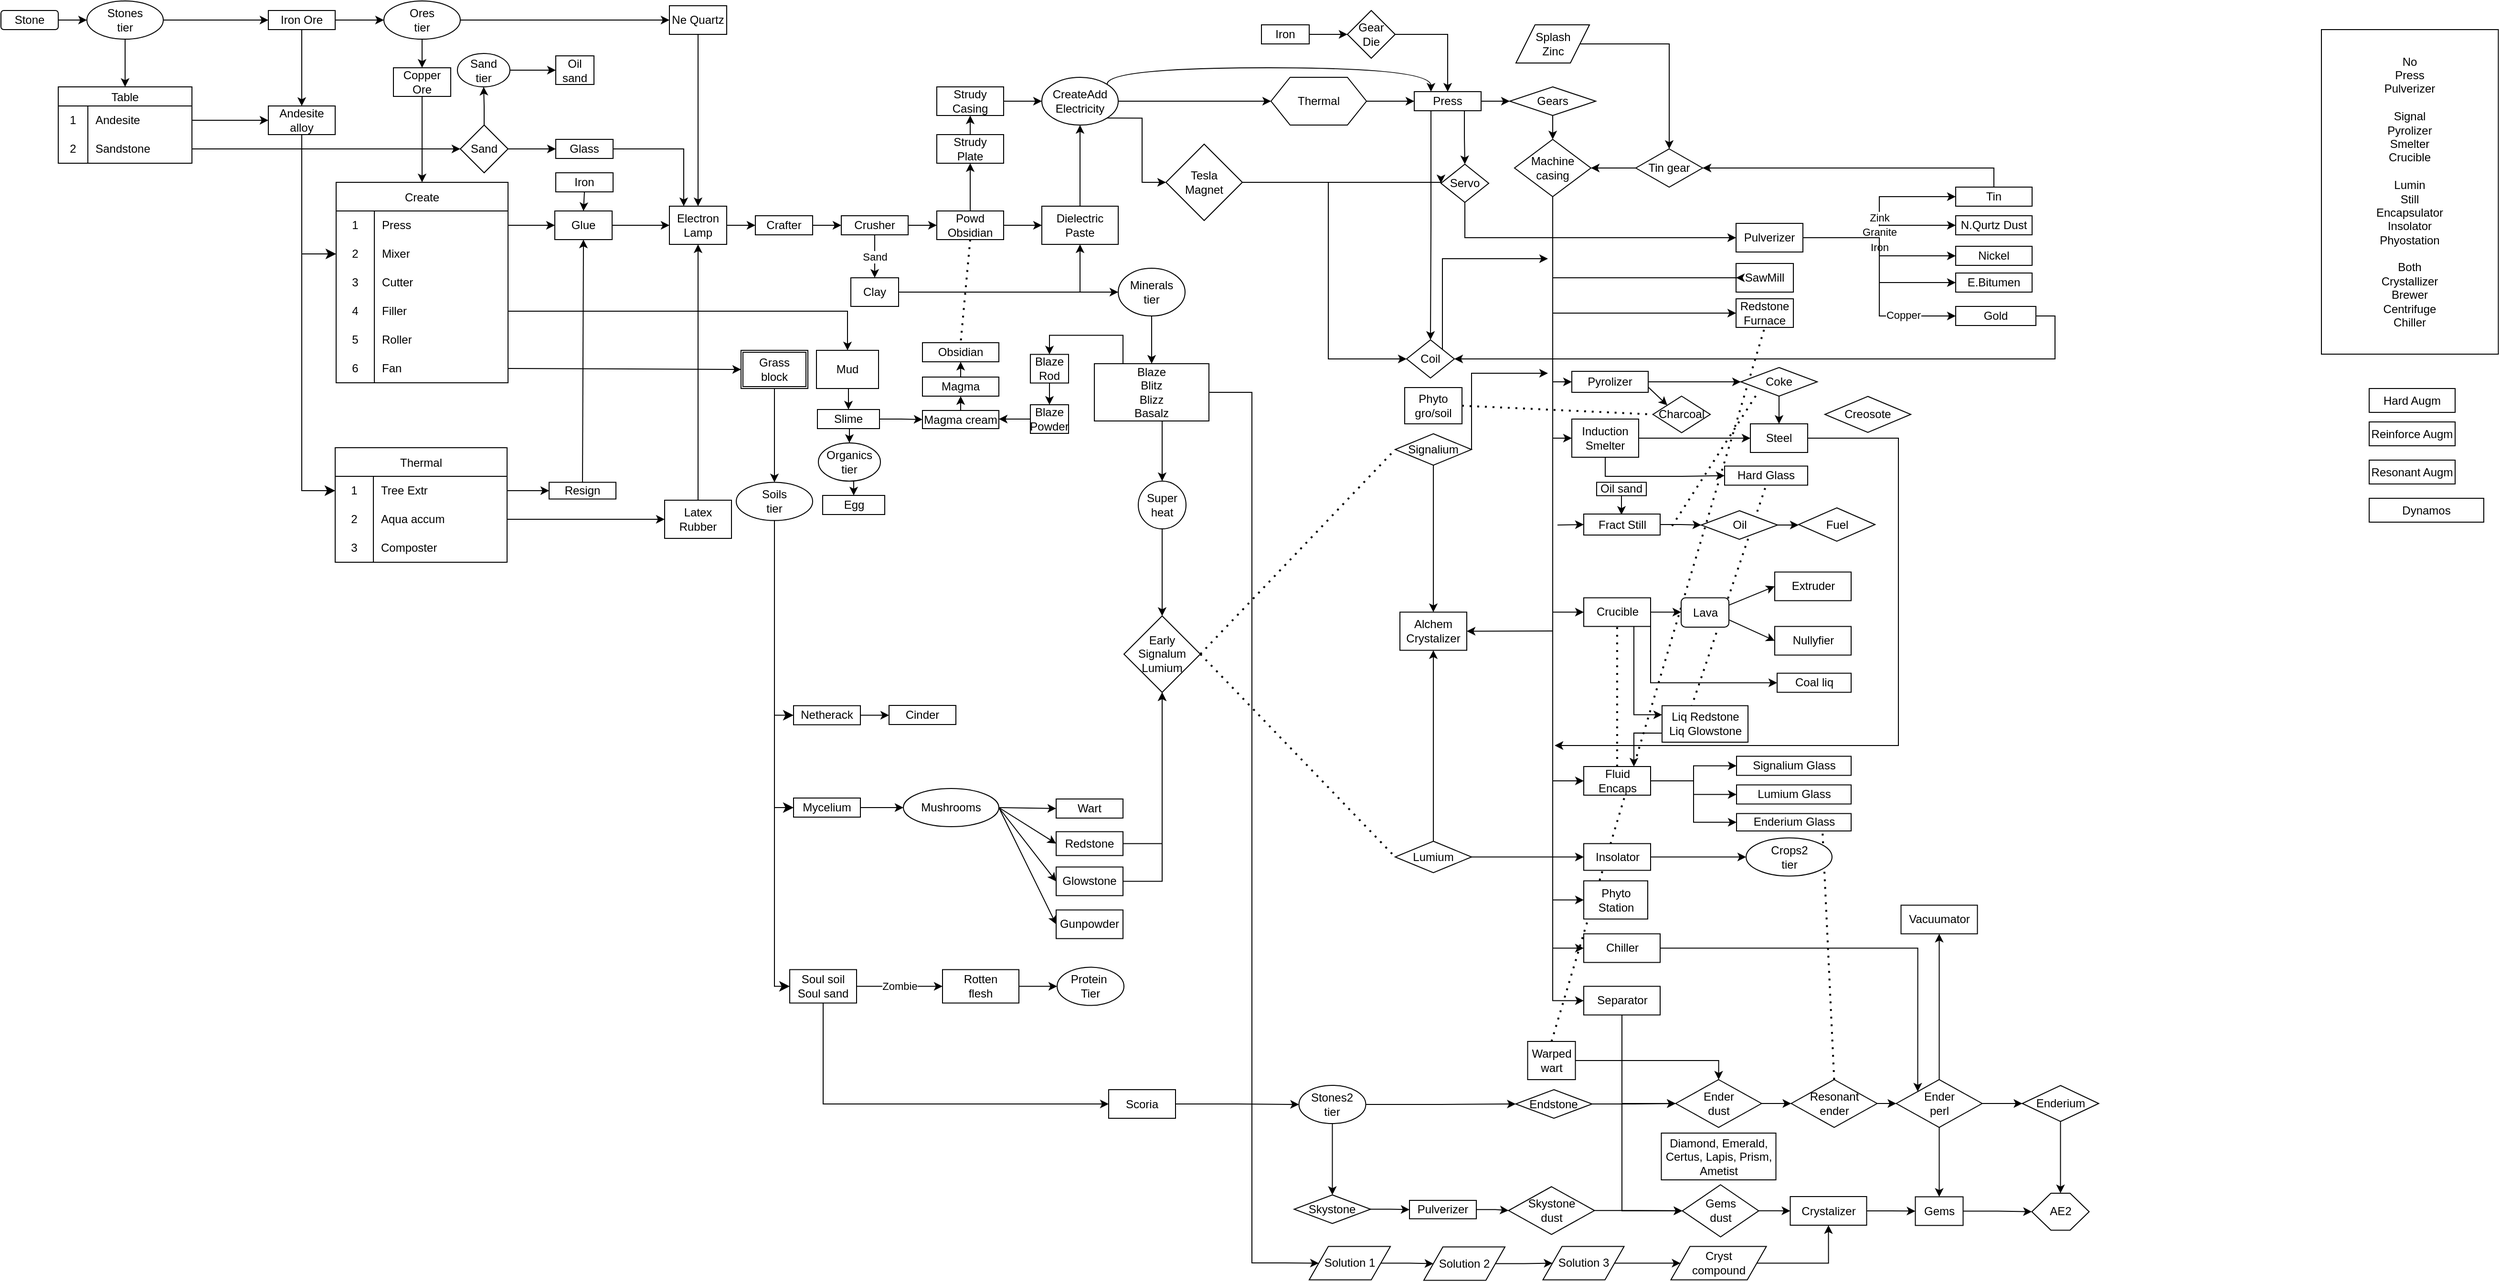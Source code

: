<mxfile version="21.2.8" type="device">
  <diagram id="R2lEEEUBdFMjLlhIrx00" name="Page-1">
    <mxGraphModel dx="1418" dy="828" grid="1" gridSize="10" guides="1" tooltips="1" connect="1" arrows="1" fold="1" page="1" pageScale="1" pageWidth="3300" pageHeight="4681" math="0" shadow="0" extFonts="Permanent Marker^https://fonts.googleapis.com/css?family=Permanent+Marker">
      <root>
        <mxCell id="0" />
        <mxCell id="1" parent="0" />
        <mxCell id="3oaxo7O_zI6UaDI3kdm--3" value="" style="endArrow=none;dashed=1;html=1;dashPattern=1 3;strokeWidth=2;rounded=0;exitX=0.5;exitY=0;exitDx=0;exitDy=0;entryX=0.5;entryY=1;entryDx=0;entryDy=0;" parent="1" source="3oaxo7O_zI6UaDI3kdm--1" target="GLFJDY6L5vXL0YEH0JD2-7" edge="1">
          <mxGeometry width="50" height="50" relative="1" as="geometry">
            <mxPoint x="1760" y="930" as="sourcePoint" />
            <mxPoint x="1810" y="880" as="targetPoint" />
          </mxGeometry>
        </mxCell>
        <mxCell id="SA8ZYQTV0Pa0oPQI_RZE-55" value="" style="endArrow=none;dashed=1;html=1;dashPattern=1 3;strokeWidth=2;rounded=0;exitX=0.5;exitY=0;exitDx=0;exitDy=0;entryX=0.75;entryY=1;entryDx=0;entryDy=0;" parent="1" source="SA8ZYQTV0Pa0oPQI_RZE-25" target="GLFJDY6L5vXL0YEH0JD2-64" edge="1">
          <mxGeometry width="50" height="50" relative="1" as="geometry">
            <mxPoint x="1560" y="970" as="sourcePoint" />
            <mxPoint x="1610" y="920" as="targetPoint" />
          </mxGeometry>
        </mxCell>
        <mxCell id="qM4BFoc5tLHuXRKEJm7M-74" value="" style="endArrow=none;dashed=1;html=1;dashPattern=1 3;strokeWidth=2;rounded=0;entryX=0.5;entryY=1;entryDx=0;entryDy=0;" parent="1" target="GLFJDY6L5vXL0YEH0JD2-61" edge="1">
          <mxGeometry width="50" height="50" relative="1" as="geometry">
            <mxPoint x="1790" y="790" as="sourcePoint" />
            <mxPoint x="1940" y="810" as="targetPoint" />
          </mxGeometry>
        </mxCell>
        <mxCell id="qM4BFoc5tLHuXRKEJm7M-66" value="" style="endArrow=none;dashed=1;html=1;dashPattern=1 3;strokeWidth=2;rounded=0;exitX=1;exitY=0.5;exitDx=0;exitDy=0;entryX=0;entryY=0.5;entryDx=0;entryDy=0;" parent="1" source="qM4BFoc5tLHuXRKEJm7M-43" target="GLFJDY6L5vXL0YEH0JD2-58" edge="1">
          <mxGeometry width="50" height="50" relative="1" as="geometry">
            <mxPoint x="1770" y="690" as="sourcePoint" />
            <mxPoint x="1820" y="640" as="targetPoint" />
          </mxGeometry>
        </mxCell>
        <mxCell id="JXwCMfK6nnpC9Jo1ibSz-7" value="" style="endArrow=none;dashed=1;html=1;dashPattern=1 3;strokeWidth=2;rounded=0;exitX=0.5;exitY=1;exitDx=0;exitDy=0;entryX=0.5;entryY=0;entryDx=0;entryDy=0;" parent="1" source="wW3bb20OHHqQiUQNfp1_-4" target="JXwCMfK6nnpC9Jo1ibSz-5" edge="1">
          <mxGeometry width="50" height="50" relative="1" as="geometry">
            <mxPoint x="1160" y="540" as="sourcePoint" />
            <mxPoint x="1210" y="490" as="targetPoint" />
          </mxGeometry>
        </mxCell>
        <mxCell id="mkz10qmcnma9YRotkCWl-8" style="edgeStyle=orthogonalEdgeStyle;rounded=0;orthogonalLoop=1;jettySize=auto;html=1;" parent="1" source="mkz10qmcnma9YRotkCWl-1" target="mkz10qmcnma9YRotkCWl-3" edge="1">
          <mxGeometry relative="1" as="geometry" />
        </mxCell>
        <mxCell id="mkz10qmcnma9YRotkCWl-1" value="Stone" style="rounded=1;whiteSpace=wrap;html=1;" parent="1" vertex="1">
          <mxGeometry x="30" y="30" width="60" height="20" as="geometry" />
        </mxCell>
        <mxCell id="mkz10qmcnma9YRotkCWl-10" style="edgeStyle=orthogonalEdgeStyle;rounded=0;orthogonalLoop=1;jettySize=auto;html=1;exitX=1;exitY=0.5;exitDx=0;exitDy=0;entryX=0;entryY=0.5;entryDx=0;entryDy=0;" parent="1" source="mkz10qmcnma9YRotkCWl-3" target="mkz10qmcnma9YRotkCWl-4" edge="1">
          <mxGeometry relative="1" as="geometry" />
        </mxCell>
        <mxCell id="mkz10qmcnma9YRotkCWl-28" style="edgeStyle=orthogonalEdgeStyle;rounded=0;orthogonalLoop=1;jettySize=auto;html=1;exitX=0.5;exitY=1;exitDx=0;exitDy=0;entryX=0.5;entryY=0;entryDx=0;entryDy=0;" parent="1" source="mkz10qmcnma9YRotkCWl-3" target="mkz10qmcnma9YRotkCWl-15" edge="1">
          <mxGeometry relative="1" as="geometry" />
        </mxCell>
        <mxCell id="mkz10qmcnma9YRotkCWl-3" value="Stones&lt;br&gt;tier" style="ellipse;whiteSpace=wrap;html=1;" parent="1" vertex="1">
          <mxGeometry x="120" y="20" width="80" height="40" as="geometry" />
        </mxCell>
        <mxCell id="mkz10qmcnma9YRotkCWl-29" value="" style="edgeStyle=orthogonalEdgeStyle;rounded=0;orthogonalLoop=1;jettySize=auto;html=1;" parent="1" source="mkz10qmcnma9YRotkCWl-4" target="mkz10qmcnma9YRotkCWl-6" edge="1">
          <mxGeometry relative="1" as="geometry" />
        </mxCell>
        <mxCell id="mkz10qmcnma9YRotkCWl-4" value="Iron Ore" style="rounded=0;whiteSpace=wrap;html=1;" parent="1" vertex="1">
          <mxGeometry x="310" y="30" width="70" height="20" as="geometry" />
        </mxCell>
        <mxCell id="JXwCMfK6nnpC9Jo1ibSz-30" style="edgeStyle=orthogonalEdgeStyle;rounded=0;orthogonalLoop=1;jettySize=auto;html=1;exitX=0.5;exitY=1;exitDx=0;exitDy=0;entryX=0.5;entryY=0;entryDx=0;entryDy=0;" parent="1" source="mkz10qmcnma9YRotkCWl-5" target="mkz10qmcnma9YRotkCWl-93" edge="1">
          <mxGeometry relative="1" as="geometry" />
        </mxCell>
        <mxCell id="mkz10qmcnma9YRotkCWl-5" value="Ne Quartz" style="rounded=0;whiteSpace=wrap;html=1;" parent="1" vertex="1">
          <mxGeometry x="730" y="25" width="60" height="30" as="geometry" />
        </mxCell>
        <mxCell id="JXwCMfK6nnpC9Jo1ibSz-29" style="edgeStyle=orthogonalEdgeStyle;rounded=0;orthogonalLoop=1;jettySize=auto;html=1;exitX=1;exitY=0.5;exitDx=0;exitDy=0;entryX=0;entryY=0.5;entryDx=0;entryDy=0;" parent="1" source="mkz10qmcnma9YRotkCWl-6" target="mkz10qmcnma9YRotkCWl-5" edge="1">
          <mxGeometry relative="1" as="geometry" />
        </mxCell>
        <mxCell id="mkz10qmcnma9YRotkCWl-6" value="Ores&lt;br&gt;tier" style="ellipse;whiteSpace=wrap;html=1;" parent="1" vertex="1">
          <mxGeometry x="431" y="20" width="80" height="40" as="geometry" />
        </mxCell>
        <mxCell id="mkz10qmcnma9YRotkCWl-15" value="Table" style="shape=table;startSize=20;container=1;collapsible=0;childLayout=tableLayout;fixedRows=1;rowLines=0;fontStyle=0;strokeColor=default;fontSize=12;" parent="1" vertex="1">
          <mxGeometry x="90" y="110" width="140" height="80" as="geometry" />
        </mxCell>
        <mxCell id="mkz10qmcnma9YRotkCWl-16" value="" style="shape=tableRow;horizontal=0;startSize=0;swimlaneHead=0;swimlaneBody=0;top=0;left=0;bottom=0;right=0;collapsible=0;dropTarget=0;fillColor=none;points=[[0,0.5],[1,0.5]];portConstraint=eastwest;strokeColor=inherit;fontSize=16;" parent="mkz10qmcnma9YRotkCWl-15" vertex="1">
          <mxGeometry y="20" width="140" height="30" as="geometry" />
        </mxCell>
        <mxCell id="mkz10qmcnma9YRotkCWl-17" value="1" style="shape=partialRectangle;html=1;whiteSpace=wrap;connectable=0;fillColor=none;top=0;left=0;bottom=0;right=0;overflow=hidden;pointerEvents=1;strokeColor=inherit;fontSize=12;" parent="mkz10qmcnma9YRotkCWl-16" vertex="1">
          <mxGeometry width="31" height="30" as="geometry">
            <mxRectangle width="31" height="30" as="alternateBounds" />
          </mxGeometry>
        </mxCell>
        <mxCell id="mkz10qmcnma9YRotkCWl-18" value="Andesite" style="shape=partialRectangle;html=1;whiteSpace=wrap;connectable=0;fillColor=none;top=0;left=0;bottom=0;right=0;align=left;spacingLeft=6;overflow=hidden;strokeColor=inherit;fontSize=12;" parent="mkz10qmcnma9YRotkCWl-16" vertex="1">
          <mxGeometry x="31" width="109" height="30" as="geometry">
            <mxRectangle width="109" height="30" as="alternateBounds" />
          </mxGeometry>
        </mxCell>
        <mxCell id="mkz10qmcnma9YRotkCWl-102" style="shape=tableRow;horizontal=0;startSize=0;swimlaneHead=0;swimlaneBody=0;top=0;left=0;bottom=0;right=0;collapsible=0;dropTarget=0;fillColor=none;points=[[0,0.5],[1,0.5]];portConstraint=eastwest;strokeColor=inherit;fontSize=16;" parent="mkz10qmcnma9YRotkCWl-15" vertex="1">
          <mxGeometry y="50" width="140" height="30" as="geometry" />
        </mxCell>
        <mxCell id="mkz10qmcnma9YRotkCWl-103" value="2" style="shape=partialRectangle;html=1;whiteSpace=wrap;connectable=0;fillColor=none;top=0;left=0;bottom=0;right=0;overflow=hidden;pointerEvents=1;strokeColor=inherit;fontSize=12;" parent="mkz10qmcnma9YRotkCWl-102" vertex="1">
          <mxGeometry width="31" height="30" as="geometry">
            <mxRectangle width="31" height="30" as="alternateBounds" />
          </mxGeometry>
        </mxCell>
        <mxCell id="mkz10qmcnma9YRotkCWl-104" value="Sandstone" style="shape=partialRectangle;html=1;whiteSpace=wrap;connectable=0;fillColor=none;top=0;left=0;bottom=0;right=0;align=left;spacingLeft=6;overflow=hidden;strokeColor=inherit;fontSize=12;" parent="mkz10qmcnma9YRotkCWl-102" vertex="1">
          <mxGeometry x="31" width="109" height="30" as="geometry">
            <mxRectangle width="109" height="30" as="alternateBounds" />
          </mxGeometry>
        </mxCell>
        <mxCell id="mkz10qmcnma9YRotkCWl-30" value="Andesite &lt;br&gt;alloy" style="rounded=0;whiteSpace=wrap;html=1;" parent="1" vertex="1">
          <mxGeometry x="310" y="130" width="70" height="30" as="geometry" />
        </mxCell>
        <mxCell id="mkz10qmcnma9YRotkCWl-31" value="" style="endArrow=classic;html=1;rounded=0;exitX=1;exitY=0.5;exitDx=0;exitDy=0;entryX=0;entryY=0.5;entryDx=0;entryDy=0;" parent="1" source="mkz10qmcnma9YRotkCWl-16" target="mkz10qmcnma9YRotkCWl-30" edge="1">
          <mxGeometry width="50" height="50" relative="1" as="geometry">
            <mxPoint x="400" y="290" as="sourcePoint" />
            <mxPoint x="450" y="240" as="targetPoint" />
          </mxGeometry>
        </mxCell>
        <mxCell id="mkz10qmcnma9YRotkCWl-33" value="" style="endArrow=classic;html=1;rounded=0;exitX=0.5;exitY=1;exitDx=0;exitDy=0;" parent="1" source="mkz10qmcnma9YRotkCWl-4" target="mkz10qmcnma9YRotkCWl-30" edge="1">
          <mxGeometry width="50" height="50" relative="1" as="geometry">
            <mxPoint x="400" y="290" as="sourcePoint" />
            <mxPoint x="450" y="240" as="targetPoint" />
          </mxGeometry>
        </mxCell>
        <mxCell id="mkz10qmcnma9YRotkCWl-34" value="Create" style="shape=table;startSize=30;container=1;collapsible=0;childLayout=tableLayout;fixedRows=1;rowLines=0;fontStyle=0;strokeColor=default;fontSize=12;" parent="1" vertex="1">
          <mxGeometry x="381" y="210" width="180" height="210" as="geometry" />
        </mxCell>
        <mxCell id="mkz10qmcnma9YRotkCWl-35" value="" style="shape=tableRow;horizontal=0;startSize=0;swimlaneHead=0;swimlaneBody=0;top=0;left=0;bottom=0;right=0;collapsible=0;dropTarget=0;fillColor=none;points=[[0,0.5],[1,0.5]];portConstraint=eastwest;strokeColor=inherit;fontSize=12;" parent="mkz10qmcnma9YRotkCWl-34" vertex="1">
          <mxGeometry y="30" width="180" height="30" as="geometry" />
        </mxCell>
        <mxCell id="mkz10qmcnma9YRotkCWl-36" value="1" style="shape=partialRectangle;html=1;whiteSpace=wrap;connectable=0;fillColor=none;top=0;left=0;bottom=0;right=0;overflow=hidden;pointerEvents=1;strokeColor=inherit;fontSize=12;" parent="mkz10qmcnma9YRotkCWl-35" vertex="1">
          <mxGeometry width="40" height="30" as="geometry">
            <mxRectangle width="40" height="30" as="alternateBounds" />
          </mxGeometry>
        </mxCell>
        <mxCell id="mkz10qmcnma9YRotkCWl-37" value="Press" style="shape=partialRectangle;html=1;whiteSpace=wrap;connectable=0;fillColor=none;top=0;left=0;bottom=0;right=0;align=left;spacingLeft=6;overflow=hidden;strokeColor=inherit;fontSize=12;" parent="mkz10qmcnma9YRotkCWl-35" vertex="1">
          <mxGeometry x="40" width="140" height="30" as="geometry">
            <mxRectangle width="140" height="30" as="alternateBounds" />
          </mxGeometry>
        </mxCell>
        <mxCell id="mkz10qmcnma9YRotkCWl-38" value="" style="shape=tableRow;horizontal=0;startSize=0;swimlaneHead=0;swimlaneBody=0;top=0;left=0;bottom=0;right=0;collapsible=0;dropTarget=0;fillColor=none;points=[[0,0.5],[1,0.5]];portConstraint=eastwest;strokeColor=inherit;fontSize=12;" parent="mkz10qmcnma9YRotkCWl-34" vertex="1">
          <mxGeometry y="60" width="180" height="30" as="geometry" />
        </mxCell>
        <mxCell id="mkz10qmcnma9YRotkCWl-39" value="2" style="shape=partialRectangle;html=1;whiteSpace=wrap;connectable=0;fillColor=none;top=0;left=0;bottom=0;right=0;overflow=hidden;strokeColor=inherit;fontSize=12;" parent="mkz10qmcnma9YRotkCWl-38" vertex="1">
          <mxGeometry width="40" height="30" as="geometry">
            <mxRectangle width="40" height="30" as="alternateBounds" />
          </mxGeometry>
        </mxCell>
        <mxCell id="mkz10qmcnma9YRotkCWl-40" value="Mixer" style="shape=partialRectangle;html=1;whiteSpace=wrap;connectable=0;fillColor=none;top=0;left=0;bottom=0;right=0;align=left;spacingLeft=6;overflow=hidden;strokeColor=inherit;fontSize=12;" parent="mkz10qmcnma9YRotkCWl-38" vertex="1">
          <mxGeometry x="40" width="140" height="30" as="geometry">
            <mxRectangle width="140" height="30" as="alternateBounds" />
          </mxGeometry>
        </mxCell>
        <mxCell id="mkz10qmcnma9YRotkCWl-41" value="" style="shape=tableRow;horizontal=0;startSize=0;swimlaneHead=0;swimlaneBody=0;top=0;left=0;bottom=0;right=0;collapsible=0;dropTarget=0;fillColor=none;points=[[0,0.5],[1,0.5]];portConstraint=eastwest;strokeColor=inherit;fontSize=12;" parent="mkz10qmcnma9YRotkCWl-34" vertex="1">
          <mxGeometry y="90" width="180" height="30" as="geometry" />
        </mxCell>
        <mxCell id="mkz10qmcnma9YRotkCWl-42" value="3" style="shape=partialRectangle;html=1;whiteSpace=wrap;connectable=0;fillColor=none;top=0;left=0;bottom=0;right=0;overflow=hidden;strokeColor=inherit;fontSize=12;" parent="mkz10qmcnma9YRotkCWl-41" vertex="1">
          <mxGeometry width="40" height="30" as="geometry">
            <mxRectangle width="40" height="30" as="alternateBounds" />
          </mxGeometry>
        </mxCell>
        <mxCell id="mkz10qmcnma9YRotkCWl-43" value="Cutter" style="shape=partialRectangle;html=1;whiteSpace=wrap;connectable=0;fillColor=none;top=0;left=0;bottom=0;right=0;align=left;spacingLeft=6;overflow=hidden;strokeColor=inherit;fontSize=12;" parent="mkz10qmcnma9YRotkCWl-41" vertex="1">
          <mxGeometry x="40" width="140" height="30" as="geometry">
            <mxRectangle width="140" height="30" as="alternateBounds" />
          </mxGeometry>
        </mxCell>
        <mxCell id="mkz10qmcnma9YRotkCWl-64" style="shape=tableRow;horizontal=0;startSize=0;swimlaneHead=0;swimlaneBody=0;top=0;left=0;bottom=0;right=0;collapsible=0;dropTarget=0;fillColor=none;points=[[0,0.5],[1,0.5]];portConstraint=eastwest;strokeColor=inherit;fontSize=12;" parent="mkz10qmcnma9YRotkCWl-34" vertex="1">
          <mxGeometry y="120" width="180" height="30" as="geometry" />
        </mxCell>
        <mxCell id="mkz10qmcnma9YRotkCWl-65" value="4" style="shape=partialRectangle;html=1;whiteSpace=wrap;connectable=0;fillColor=none;top=0;left=0;bottom=0;right=0;overflow=hidden;strokeColor=inherit;fontSize=12;" parent="mkz10qmcnma9YRotkCWl-64" vertex="1">
          <mxGeometry width="40" height="30" as="geometry">
            <mxRectangle width="40" height="30" as="alternateBounds" />
          </mxGeometry>
        </mxCell>
        <mxCell id="mkz10qmcnma9YRotkCWl-66" value="Filler" style="shape=partialRectangle;html=1;whiteSpace=wrap;connectable=0;fillColor=none;top=0;left=0;bottom=0;right=0;align=left;spacingLeft=6;overflow=hidden;strokeColor=inherit;fontSize=12;" parent="mkz10qmcnma9YRotkCWl-64" vertex="1">
          <mxGeometry x="40" width="140" height="30" as="geometry">
            <mxRectangle width="140" height="30" as="alternateBounds" />
          </mxGeometry>
        </mxCell>
        <mxCell id="mkz10qmcnma9YRotkCWl-90" style="shape=tableRow;horizontal=0;startSize=0;swimlaneHead=0;swimlaneBody=0;top=0;left=0;bottom=0;right=0;collapsible=0;dropTarget=0;fillColor=none;points=[[0,0.5],[1,0.5]];portConstraint=eastwest;strokeColor=inherit;fontSize=12;" parent="mkz10qmcnma9YRotkCWl-34" vertex="1">
          <mxGeometry y="150" width="180" height="30" as="geometry" />
        </mxCell>
        <mxCell id="mkz10qmcnma9YRotkCWl-91" value="5" style="shape=partialRectangle;html=1;whiteSpace=wrap;connectable=0;fillColor=none;top=0;left=0;bottom=0;right=0;overflow=hidden;strokeColor=inherit;fontSize=12;" parent="mkz10qmcnma9YRotkCWl-90" vertex="1">
          <mxGeometry width="40" height="30" as="geometry">
            <mxRectangle width="40" height="30" as="alternateBounds" />
          </mxGeometry>
        </mxCell>
        <mxCell id="mkz10qmcnma9YRotkCWl-92" value="Roller" style="shape=partialRectangle;html=1;whiteSpace=wrap;connectable=0;fillColor=none;top=0;left=0;bottom=0;right=0;align=left;spacingLeft=6;overflow=hidden;strokeColor=inherit;fontSize=12;" parent="mkz10qmcnma9YRotkCWl-90" vertex="1">
          <mxGeometry x="40" width="140" height="30" as="geometry">
            <mxRectangle width="140" height="30" as="alternateBounds" />
          </mxGeometry>
        </mxCell>
        <mxCell id="wW3bb20OHHqQiUQNfp1_-6" style="shape=tableRow;horizontal=0;startSize=0;swimlaneHead=0;swimlaneBody=0;top=0;left=0;bottom=0;right=0;collapsible=0;dropTarget=0;fillColor=none;points=[[0,0.5],[1,0.5]];portConstraint=eastwest;strokeColor=inherit;fontSize=12;" parent="mkz10qmcnma9YRotkCWl-34" vertex="1">
          <mxGeometry y="180" width="180" height="30" as="geometry" />
        </mxCell>
        <mxCell id="wW3bb20OHHqQiUQNfp1_-7" value="6" style="shape=partialRectangle;html=1;whiteSpace=wrap;connectable=0;fillColor=none;top=0;left=0;bottom=0;right=0;overflow=hidden;strokeColor=inherit;fontSize=12;" parent="wW3bb20OHHqQiUQNfp1_-6" vertex="1">
          <mxGeometry width="40" height="30" as="geometry">
            <mxRectangle width="40" height="30" as="alternateBounds" />
          </mxGeometry>
        </mxCell>
        <mxCell id="wW3bb20OHHqQiUQNfp1_-8" value="Fan" style="shape=partialRectangle;html=1;whiteSpace=wrap;connectable=0;fillColor=none;top=0;left=0;bottom=0;right=0;align=left;spacingLeft=6;overflow=hidden;strokeColor=inherit;fontSize=12;" parent="wW3bb20OHHqQiUQNfp1_-6" vertex="1">
          <mxGeometry x="40" width="140" height="30" as="geometry">
            <mxRectangle width="140" height="30" as="alternateBounds" />
          </mxGeometry>
        </mxCell>
        <mxCell id="mkz10qmcnma9YRotkCWl-48" value="" style="edgeStyle=elbowEdgeStyle;elbow=horizontal;endArrow=classic;html=1;curved=0;rounded=0;endSize=8;startSize=8;exitX=0.5;exitY=1;exitDx=0;exitDy=0;entryX=0;entryY=0.5;entryDx=0;entryDy=0;" parent="1" source="mkz10qmcnma9YRotkCWl-30" target="mkz10qmcnma9YRotkCWl-38" edge="1">
          <mxGeometry width="50" height="50" relative="1" as="geometry">
            <mxPoint x="400" y="290" as="sourcePoint" />
            <mxPoint x="450" y="240" as="targetPoint" />
            <Array as="points">
              <mxPoint x="345" y="230" />
            </Array>
          </mxGeometry>
        </mxCell>
        <mxCell id="mkz10qmcnma9YRotkCWl-49" value="Thermal" style="shape=table;startSize=30;container=1;collapsible=0;childLayout=tableLayout;fixedRows=1;rowLines=0;fontStyle=0;strokeColor=default;fontSize=12;" parent="1" vertex="1">
          <mxGeometry x="380" y="488" width="180" height="120" as="geometry" />
        </mxCell>
        <mxCell id="mkz10qmcnma9YRotkCWl-50" value="" style="shape=tableRow;horizontal=0;startSize=0;swimlaneHead=0;swimlaneBody=0;top=0;left=0;bottom=0;right=0;collapsible=0;dropTarget=0;fillColor=none;points=[[0,0.5],[1,0.5]];portConstraint=eastwest;strokeColor=inherit;fontSize=12;" parent="mkz10qmcnma9YRotkCWl-49" vertex="1">
          <mxGeometry y="30" width="180" height="30" as="geometry" />
        </mxCell>
        <mxCell id="mkz10qmcnma9YRotkCWl-51" value="1" style="shape=partialRectangle;html=1;whiteSpace=wrap;connectable=0;fillColor=none;top=0;left=0;bottom=0;right=0;overflow=hidden;pointerEvents=1;strokeColor=inherit;fontSize=12;" parent="mkz10qmcnma9YRotkCWl-50" vertex="1">
          <mxGeometry width="40" height="30" as="geometry">
            <mxRectangle width="40" height="30" as="alternateBounds" />
          </mxGeometry>
        </mxCell>
        <mxCell id="mkz10qmcnma9YRotkCWl-52" value="Tree Extr" style="shape=partialRectangle;html=1;whiteSpace=wrap;connectable=0;fillColor=none;top=0;left=0;bottom=0;right=0;align=left;spacingLeft=6;overflow=hidden;strokeColor=inherit;fontSize=12;" parent="mkz10qmcnma9YRotkCWl-50" vertex="1">
          <mxGeometry x="40" width="140" height="30" as="geometry">
            <mxRectangle width="140" height="30" as="alternateBounds" />
          </mxGeometry>
        </mxCell>
        <mxCell id="mkz10qmcnma9YRotkCWl-53" value="" style="shape=tableRow;horizontal=0;startSize=0;swimlaneHead=0;swimlaneBody=0;top=0;left=0;bottom=0;right=0;collapsible=0;dropTarget=0;fillColor=none;points=[[0,0.5],[1,0.5]];portConstraint=eastwest;strokeColor=inherit;fontSize=12;" parent="mkz10qmcnma9YRotkCWl-49" vertex="1">
          <mxGeometry y="60" width="180" height="30" as="geometry" />
        </mxCell>
        <mxCell id="mkz10qmcnma9YRotkCWl-54" value="2" style="shape=partialRectangle;html=1;whiteSpace=wrap;connectable=0;fillColor=none;top=0;left=0;bottom=0;right=0;overflow=hidden;strokeColor=inherit;fontSize=12;" parent="mkz10qmcnma9YRotkCWl-53" vertex="1">
          <mxGeometry width="40" height="30" as="geometry">
            <mxRectangle width="40" height="30" as="alternateBounds" />
          </mxGeometry>
        </mxCell>
        <mxCell id="mkz10qmcnma9YRotkCWl-55" value="Aqua accum" style="shape=partialRectangle;html=1;whiteSpace=wrap;connectable=0;fillColor=none;top=0;left=0;bottom=0;right=0;align=left;spacingLeft=6;overflow=hidden;strokeColor=inherit;fontSize=12;" parent="mkz10qmcnma9YRotkCWl-53" vertex="1">
          <mxGeometry x="40" width="140" height="30" as="geometry">
            <mxRectangle width="140" height="30" as="alternateBounds" />
          </mxGeometry>
        </mxCell>
        <mxCell id="mkz10qmcnma9YRotkCWl-56" value="" style="shape=tableRow;horizontal=0;startSize=0;swimlaneHead=0;swimlaneBody=0;top=0;left=0;bottom=0;right=0;collapsible=0;dropTarget=0;fillColor=none;points=[[0,0.5],[1,0.5]];portConstraint=eastwest;strokeColor=inherit;fontSize=12;" parent="mkz10qmcnma9YRotkCWl-49" vertex="1">
          <mxGeometry y="90" width="180" height="30" as="geometry" />
        </mxCell>
        <mxCell id="mkz10qmcnma9YRotkCWl-57" value="3" style="shape=partialRectangle;html=1;whiteSpace=wrap;connectable=0;fillColor=none;top=0;left=0;bottom=0;right=0;overflow=hidden;strokeColor=inherit;fontSize=12;" parent="mkz10qmcnma9YRotkCWl-56" vertex="1">
          <mxGeometry width="40" height="30" as="geometry">
            <mxRectangle width="40" height="30" as="alternateBounds" />
          </mxGeometry>
        </mxCell>
        <mxCell id="mkz10qmcnma9YRotkCWl-58" value="Composter" style="shape=partialRectangle;html=1;whiteSpace=wrap;connectable=0;fillColor=none;top=0;left=0;bottom=0;right=0;align=left;spacingLeft=6;overflow=hidden;strokeColor=inherit;fontSize=12;" parent="mkz10qmcnma9YRotkCWl-56" vertex="1">
          <mxGeometry x="40" width="140" height="30" as="geometry">
            <mxRectangle width="140" height="30" as="alternateBounds" />
          </mxGeometry>
        </mxCell>
        <mxCell id="mkz10qmcnma9YRotkCWl-60" value="" style="edgeStyle=elbowEdgeStyle;elbow=horizontal;endArrow=classic;html=1;curved=0;rounded=0;endSize=8;startSize=8;entryX=0;entryY=0.5;entryDx=0;entryDy=0;exitX=0.5;exitY=1;exitDx=0;exitDy=0;" parent="1" source="mkz10qmcnma9YRotkCWl-30" target="mkz10qmcnma9YRotkCWl-50" edge="1">
          <mxGeometry width="50" height="50" relative="1" as="geometry">
            <mxPoint x="250" y="220" as="sourcePoint" />
            <mxPoint x="270" y="410" as="targetPoint" />
            <Array as="points">
              <mxPoint x="345" y="280" />
              <mxPoint x="250" y="280" />
              <mxPoint x="250" y="300" />
            </Array>
          </mxGeometry>
        </mxCell>
        <mxCell id="mkz10qmcnma9YRotkCWl-62" value="" style="endArrow=classic;html=1;rounded=0;exitX=1;exitY=0.5;exitDx=0;exitDy=0;" parent="1" source="mkz10qmcnma9YRotkCWl-50" target="mkz10qmcnma9YRotkCWl-63" edge="1">
          <mxGeometry width="50" height="50" relative="1" as="geometry">
            <mxPoint x="400" y="368" as="sourcePoint" />
            <mxPoint x="610" y="533" as="targetPoint" />
          </mxGeometry>
        </mxCell>
        <mxCell id="mkz10qmcnma9YRotkCWl-63" value="Resign" style="rounded=0;whiteSpace=wrap;html=1;" parent="1" vertex="1">
          <mxGeometry x="604" y="524.25" width="70" height="17.5" as="geometry" />
        </mxCell>
        <mxCell id="mkz10qmcnma9YRotkCWl-67" value="Glue" style="rounded=0;whiteSpace=wrap;html=1;" parent="1" vertex="1">
          <mxGeometry x="610" y="240" width="60" height="30" as="geometry" />
        </mxCell>
        <mxCell id="mkz10qmcnma9YRotkCWl-68" value="" style="endArrow=classic;html=1;rounded=0;entryX=0;entryY=0.5;entryDx=0;entryDy=0;exitX=1;exitY=0.5;exitDx=0;exitDy=0;" parent="1" source="mkz10qmcnma9YRotkCWl-35" target="mkz10qmcnma9YRotkCWl-67" edge="1">
          <mxGeometry width="50" height="50" relative="1" as="geometry">
            <mxPoint x="400" y="300" as="sourcePoint" />
            <mxPoint x="450" y="250" as="targetPoint" />
          </mxGeometry>
        </mxCell>
        <mxCell id="mkz10qmcnma9YRotkCWl-69" value="" style="endArrow=classic;html=1;rounded=0;exitX=0.5;exitY=0;exitDx=0;exitDy=0;entryX=0.5;entryY=1;entryDx=0;entryDy=0;" parent="1" source="mkz10qmcnma9YRotkCWl-63" target="mkz10qmcnma9YRotkCWl-67" edge="1">
          <mxGeometry width="50" height="50" relative="1" as="geometry">
            <mxPoint x="400" y="300" as="sourcePoint" />
            <mxPoint x="450" y="250" as="targetPoint" />
          </mxGeometry>
        </mxCell>
        <mxCell id="mkz10qmcnma9YRotkCWl-70" value="Latex&lt;br&gt;Rubber" style="rounded=0;whiteSpace=wrap;html=1;" parent="1" vertex="1">
          <mxGeometry x="725" y="543" width="70" height="40" as="geometry" />
        </mxCell>
        <mxCell id="mkz10qmcnma9YRotkCWl-71" value="" style="endArrow=classic;html=1;rounded=0;exitX=0.5;exitY=0;exitDx=0;exitDy=0;entryX=0.5;entryY=1;entryDx=0;entryDy=0;" parent="1" source="mkz10qmcnma9YRotkCWl-70" target="mkz10qmcnma9YRotkCWl-93" edge="1">
          <mxGeometry width="50" height="50" relative="1" as="geometry">
            <mxPoint x="720" y="360" as="sourcePoint" />
            <mxPoint x="770" y="310" as="targetPoint" />
          </mxGeometry>
        </mxCell>
        <mxCell id="mkz10qmcnma9YRotkCWl-72" value="" style="endArrow=classic;html=1;rounded=0;exitX=1;exitY=0.5;exitDx=0;exitDy=0;entryX=0;entryY=0.5;entryDx=0;entryDy=0;" parent="1" source="mkz10qmcnma9YRotkCWl-53" target="mkz10qmcnma9YRotkCWl-70" edge="1">
          <mxGeometry width="50" height="50" relative="1" as="geometry">
            <mxPoint x="400" y="358" as="sourcePoint" />
            <mxPoint x="450" y="308" as="targetPoint" />
          </mxGeometry>
        </mxCell>
        <mxCell id="mkz10qmcnma9YRotkCWl-73" value="Iron" style="rounded=0;whiteSpace=wrap;html=1;" parent="1" vertex="1">
          <mxGeometry x="611" y="200" width="60" height="20" as="geometry" />
        </mxCell>
        <mxCell id="mkz10qmcnma9YRotkCWl-74" value="" style="endArrow=classic;html=1;rounded=0;entryX=0.5;entryY=0;entryDx=0;entryDy=0;exitX=0.5;exitY=1;exitDx=0;exitDy=0;" parent="1" source="mkz10qmcnma9YRotkCWl-73" target="mkz10qmcnma9YRotkCWl-67" edge="1">
          <mxGeometry width="50" height="50" relative="1" as="geometry">
            <mxPoint x="400" y="300" as="sourcePoint" />
            <mxPoint x="450" y="250" as="targetPoint" />
          </mxGeometry>
        </mxCell>
        <mxCell id="O636M94BRRPnj6pbTVkF-1" style="edgeStyle=orthogonalEdgeStyle;rounded=0;orthogonalLoop=1;jettySize=auto;html=1;exitX=0.5;exitY=1;exitDx=0;exitDy=0;entryX=0.5;entryY=0;entryDx=0;entryDy=0;" parent="1" source="mkz10qmcnma9YRotkCWl-75" target="mkz10qmcnma9YRotkCWl-34" edge="1">
          <mxGeometry relative="1" as="geometry" />
        </mxCell>
        <mxCell id="mkz10qmcnma9YRotkCWl-75" value="Copper&lt;br&gt;Ore" style="rounded=0;whiteSpace=wrap;html=1;" parent="1" vertex="1">
          <mxGeometry x="441" y="90" width="60" height="30" as="geometry" />
        </mxCell>
        <mxCell id="mkz10qmcnma9YRotkCWl-76" value="" style="endArrow=classic;html=1;rounded=0;entryX=0.5;entryY=0;entryDx=0;entryDy=0;exitX=0.5;exitY=1;exitDx=0;exitDy=0;" parent="1" source="mkz10qmcnma9YRotkCWl-6" target="mkz10qmcnma9YRotkCWl-75" edge="1">
          <mxGeometry width="50" height="50" relative="1" as="geometry">
            <mxPoint x="400" y="300" as="sourcePoint" />
            <mxPoint x="450" y="250" as="targetPoint" />
          </mxGeometry>
        </mxCell>
        <mxCell id="JXwCMfK6nnpC9Jo1ibSz-25" style="edgeStyle=orthogonalEdgeStyle;rounded=0;orthogonalLoop=1;jettySize=auto;html=1;exitX=0.5;exitY=1;exitDx=0;exitDy=0;entryX=0.5;entryY=0;entryDx=0;entryDy=0;" parent="1" source="mkz10qmcnma9YRotkCWl-79" target="mkz10qmcnma9YRotkCWl-81" edge="1">
          <mxGeometry relative="1" as="geometry" />
        </mxCell>
        <mxCell id="mkz10qmcnma9YRotkCWl-79" value="Grass&lt;br&gt;block" style="shape=ext;double=1;rounded=0;whiteSpace=wrap;html=1;" parent="1" vertex="1">
          <mxGeometry x="805" y="386" width="70" height="40" as="geometry" />
        </mxCell>
        <mxCell id="mkz10qmcnma9YRotkCWl-80" value="" style="endArrow=classic;html=1;rounded=0;entryX=0;entryY=0.5;entryDx=0;entryDy=0;exitX=1;exitY=0.5;exitDx=0;exitDy=0;" parent="1" source="wW3bb20OHHqQiUQNfp1_-6" target="mkz10qmcnma9YRotkCWl-79" edge="1">
          <mxGeometry width="50" height="50" relative="1" as="geometry">
            <mxPoint x="400" y="290" as="sourcePoint" />
            <mxPoint x="450" y="240" as="targetPoint" />
          </mxGeometry>
        </mxCell>
        <mxCell id="mkz10qmcnma9YRotkCWl-81" value="Soils&lt;br&gt;tier" style="ellipse;whiteSpace=wrap;html=1;" parent="1" vertex="1">
          <mxGeometry x="800" y="524.25" width="80" height="40" as="geometry" />
        </mxCell>
        <mxCell id="mkz10qmcnma9YRotkCWl-83" value="Mycelium" style="rounded=0;whiteSpace=wrap;html=1;" parent="1" vertex="1">
          <mxGeometry x="860" y="855" width="70" height="20" as="geometry" />
        </mxCell>
        <mxCell id="h0zQ1C79InpDJXlZIo4W-2" style="edgeStyle=orthogonalEdgeStyle;rounded=0;orthogonalLoop=1;jettySize=auto;html=1;exitX=1;exitY=0.5;exitDx=0;exitDy=0;entryX=0;entryY=0.5;entryDx=0;entryDy=0;" parent="1" source="mkz10qmcnma9YRotkCWl-84" target="h0zQ1C79InpDJXlZIo4W-1" edge="1">
          <mxGeometry relative="1" as="geometry" />
        </mxCell>
        <mxCell id="mkz10qmcnma9YRotkCWl-84" value="Netherack" style="rounded=0;whiteSpace=wrap;html=1;" parent="1" vertex="1">
          <mxGeometry x="860" y="758.25" width="70" height="20" as="geometry" />
        </mxCell>
        <mxCell id="mkz10qmcnma9YRotkCWl-86" value="" style="edgeStyle=elbowEdgeStyle;elbow=horizontal;endArrow=classic;html=1;curved=0;rounded=0;endSize=8;startSize=8;entryX=0;entryY=0.5;entryDx=0;entryDy=0;exitX=0.5;exitY=1;exitDx=0;exitDy=0;" parent="1" source="mkz10qmcnma9YRotkCWl-81" target="mkz10qmcnma9YRotkCWl-83" edge="1">
          <mxGeometry width="50" height="50" relative="1" as="geometry">
            <mxPoint x="400" y="424.25" as="sourcePoint" />
            <mxPoint x="450" y="374.25" as="targetPoint" />
            <Array as="points">
              <mxPoint x="840" y="584.25" />
            </Array>
          </mxGeometry>
        </mxCell>
        <mxCell id="mkz10qmcnma9YRotkCWl-87" value="" style="edgeStyle=elbowEdgeStyle;elbow=horizontal;endArrow=classic;html=1;curved=0;rounded=0;endSize=8;startSize=8;entryX=0;entryY=0.5;entryDx=0;entryDy=0;exitX=0.5;exitY=1;exitDx=0;exitDy=0;" parent="1" source="mkz10qmcnma9YRotkCWl-81" target="mkz10qmcnma9YRotkCWl-84" edge="1">
          <mxGeometry width="50" height="50" relative="1" as="geometry">
            <mxPoint x="760" y="574.25" as="sourcePoint" />
            <mxPoint x="450" y="374.25" as="targetPoint" />
            <Array as="points">
              <mxPoint x="840" y="604.25" />
            </Array>
          </mxGeometry>
        </mxCell>
        <mxCell id="SA8ZYQTV0Pa0oPQI_RZE-51" style="edgeStyle=orthogonalEdgeStyle;rounded=0;orthogonalLoop=1;jettySize=auto;html=1;exitX=0.5;exitY=1;exitDx=0;exitDy=0;entryX=0;entryY=0.5;entryDx=0;entryDy=0;" parent="1" source="mkz10qmcnma9YRotkCWl-88" target="SA8ZYQTV0Pa0oPQI_RZE-49" edge="1">
          <mxGeometry relative="1" as="geometry" />
        </mxCell>
        <mxCell id="mkz10qmcnma9YRotkCWl-88" value="Soul soil&lt;br&gt;Soul sand" style="rounded=0;whiteSpace=wrap;html=1;" parent="1" vertex="1">
          <mxGeometry x="856" y="1034.75" width="70" height="35" as="geometry" />
        </mxCell>
        <mxCell id="mkz10qmcnma9YRotkCWl-89" value="" style="edgeStyle=elbowEdgeStyle;elbow=horizontal;endArrow=classic;html=1;curved=0;rounded=0;endSize=8;startSize=8;entryX=0;entryY=0.5;entryDx=0;entryDy=0;exitX=0.5;exitY=1;exitDx=0;exitDy=0;" parent="1" source="mkz10qmcnma9YRotkCWl-81" target="mkz10qmcnma9YRotkCWl-88" edge="1">
          <mxGeometry width="50" height="50" relative="1" as="geometry">
            <mxPoint x="710" y="584.25" as="sourcePoint" />
            <mxPoint x="450" y="494.25" as="targetPoint" />
            <Array as="points">
              <mxPoint x="840" y="624.25" />
            </Array>
          </mxGeometry>
        </mxCell>
        <mxCell id="mkz10qmcnma9YRotkCWl-93" value="Electron&lt;br&gt;Lamp" style="rounded=0;whiteSpace=wrap;html=1;" parent="1" vertex="1">
          <mxGeometry x="730" y="235" width="60" height="40" as="geometry" />
        </mxCell>
        <mxCell id="mkz10qmcnma9YRotkCWl-94" value="" style="endArrow=classic;html=1;rounded=0;exitX=1;exitY=0.5;exitDx=0;exitDy=0;entryX=0;entryY=0.5;entryDx=0;entryDy=0;" parent="1" source="mkz10qmcnma9YRotkCWl-67" target="mkz10qmcnma9YRotkCWl-93" edge="1">
          <mxGeometry width="50" height="50" relative="1" as="geometry">
            <mxPoint x="760" y="250" as="sourcePoint" />
            <mxPoint x="810" y="200" as="targetPoint" />
          </mxGeometry>
        </mxCell>
        <mxCell id="mkz10qmcnma9YRotkCWl-99" value="Glass" style="rounded=0;whiteSpace=wrap;html=1;" parent="1" vertex="1">
          <mxGeometry x="611" y="165" width="60" height="20" as="geometry" />
        </mxCell>
        <mxCell id="mkz10qmcnma9YRotkCWl-100" value="" style="endArrow=classic;html=1;rounded=0;exitX=1;exitY=0.5;exitDx=0;exitDy=0;edgeStyle=orthogonalEdgeStyle;entryX=0.25;entryY=0;entryDx=0;entryDy=0;" parent="1" source="mkz10qmcnma9YRotkCWl-99" target="mkz10qmcnma9YRotkCWl-93" edge="1">
          <mxGeometry width="50" height="50" relative="1" as="geometry">
            <mxPoint x="520" y="250" as="sourcePoint" />
            <mxPoint x="750" y="210" as="targetPoint" />
          </mxGeometry>
        </mxCell>
        <mxCell id="mkz10qmcnma9YRotkCWl-105" value="" style="endArrow=classic;html=1;rounded=0;entryX=1;entryY=0.5;entryDx=0;entryDy=0;exitX=1;exitY=0.5;exitDx=0;exitDy=0;" parent="1" source="mkz10qmcnma9YRotkCWl-102" target="O636M94BRRPnj6pbTVkF-2" edge="1">
          <mxGeometry width="50" height="50" relative="1" as="geometry">
            <mxPoint x="520" y="250" as="sourcePoint" />
            <mxPoint x="570" y="200" as="targetPoint" />
          </mxGeometry>
        </mxCell>
        <mxCell id="mkz10qmcnma9YRotkCWl-106" value="Crafter" style="rounded=0;whiteSpace=wrap;html=1;" parent="1" vertex="1">
          <mxGeometry x="820" y="245" width="60" height="20" as="geometry" />
        </mxCell>
        <mxCell id="mkz10qmcnma9YRotkCWl-107" value="" style="endArrow=classic;html=1;rounded=0;entryX=0;entryY=0.5;entryDx=0;entryDy=0;exitX=1;exitY=0.5;exitDx=0;exitDy=0;" parent="1" source="mkz10qmcnma9YRotkCWl-93" target="mkz10qmcnma9YRotkCWl-106" edge="1">
          <mxGeometry width="50" height="50" relative="1" as="geometry">
            <mxPoint x="720" y="450" as="sourcePoint" />
            <mxPoint x="770" y="400" as="targetPoint" />
          </mxGeometry>
        </mxCell>
        <mxCell id="JXwCMfK6nnpC9Jo1ibSz-15" value="Sand" style="rounded=0;orthogonalLoop=1;jettySize=auto;html=1;exitX=0.5;exitY=1;exitDx=0;exitDy=0;entryX=0.5;entryY=0;entryDx=0;entryDy=0;" parent="1" source="mkz10qmcnma9YRotkCWl-108" target="JXwCMfK6nnpC9Jo1ibSz-14" edge="1">
          <mxGeometry relative="1" as="geometry" />
        </mxCell>
        <mxCell id="mkz10qmcnma9YRotkCWl-108" value="Crusher" style="rounded=0;whiteSpace=wrap;html=1;" parent="1" vertex="1">
          <mxGeometry x="910" y="245" width="70" height="20" as="geometry" />
        </mxCell>
        <mxCell id="mkz10qmcnma9YRotkCWl-109" value="" style="endArrow=classic;html=1;rounded=0;entryX=0;entryY=0.5;entryDx=0;entryDy=0;exitX=1;exitY=0.5;exitDx=0;exitDy=0;" parent="1" source="mkz10qmcnma9YRotkCWl-106" target="mkz10qmcnma9YRotkCWl-108" edge="1">
          <mxGeometry width="50" height="50" relative="1" as="geometry">
            <mxPoint x="720" y="450" as="sourcePoint" />
            <mxPoint x="770" y="400" as="targetPoint" />
          </mxGeometry>
        </mxCell>
        <mxCell id="JXwCMfK6nnpC9Jo1ibSz-9" style="edgeStyle=orthogonalEdgeStyle;rounded=0;orthogonalLoop=1;jettySize=auto;html=1;exitX=0.5;exitY=0;exitDx=0;exitDy=0;entryX=0.5;entryY=1;entryDx=0;entryDy=0;" parent="1" source="wW3bb20OHHqQiUQNfp1_-4" target="JXwCMfK6nnpC9Jo1ibSz-8" edge="1">
          <mxGeometry relative="1" as="geometry" />
        </mxCell>
        <mxCell id="JXwCMfK6nnpC9Jo1ibSz-13" style="rounded=0;orthogonalLoop=1;jettySize=auto;html=1;exitX=1;exitY=0.5;exitDx=0;exitDy=0;entryX=0;entryY=0.5;entryDx=0;entryDy=0;" parent="1" source="wW3bb20OHHqQiUQNfp1_-4" target="JXwCMfK6nnpC9Jo1ibSz-12" edge="1">
          <mxGeometry relative="1" as="geometry" />
        </mxCell>
        <mxCell id="wW3bb20OHHqQiUQNfp1_-4" value="Powd&lt;br&gt;Obsidian" style="rounded=0;whiteSpace=wrap;html=1;" parent="1" vertex="1">
          <mxGeometry x="1010" y="240" width="70" height="30" as="geometry" />
        </mxCell>
        <mxCell id="wW3bb20OHHqQiUQNfp1_-5" value="" style="endArrow=classic;html=1;rounded=0;entryX=0;entryY=0.5;entryDx=0;entryDy=0;exitX=1;exitY=0.5;exitDx=0;exitDy=0;" parent="1" source="mkz10qmcnma9YRotkCWl-108" target="wW3bb20OHHqQiUQNfp1_-4" edge="1">
          <mxGeometry width="50" height="50" relative="1" as="geometry">
            <mxPoint x="1020" y="270" as="sourcePoint" />
            <mxPoint x="1050.711" y="255" as="targetPoint" />
          </mxGeometry>
        </mxCell>
        <mxCell id="hMVsrS0idSzrvB1B46os-16" style="edgeStyle=orthogonalEdgeStyle;rounded=0;orthogonalLoop=1;jettySize=auto;html=1;exitX=0.5;exitY=0;exitDx=0;exitDy=0;entryX=0.5;entryY=1;entryDx=0;entryDy=0;" parent="1" source="wW3bb20OHHqQiUQNfp1_-9" target="JXwCMfK6nnpC9Jo1ibSz-5" edge="1">
          <mxGeometry relative="1" as="geometry" />
        </mxCell>
        <mxCell id="wW3bb20OHHqQiUQNfp1_-9" value="Magma" style="rounded=0;whiteSpace=wrap;html=1;" parent="1" vertex="1">
          <mxGeometry x="995" y="414" width="80" height="20" as="geometry" />
        </mxCell>
        <mxCell id="m-snzlzmBIU8Ajo9lW6K-8" style="edgeStyle=orthogonalEdgeStyle;rounded=0;orthogonalLoop=1;jettySize=auto;html=1;exitX=0.5;exitY=1;exitDx=0;exitDy=0;entryX=0.5;entryY=0;entryDx=0;entryDy=0;" parent="1" source="wW3bb20OHHqQiUQNfp1_-11" target="qM4BFoc5tLHuXRKEJm7M-43" edge="1">
          <mxGeometry relative="1" as="geometry" />
        </mxCell>
        <mxCell id="wW3bb20OHHqQiUQNfp1_-11" value="Super&lt;br&gt;heat" style="ellipse;whiteSpace=wrap;html=1;aspect=fixed;" parent="1" vertex="1">
          <mxGeometry x="1221" y="523" width="50" height="50" as="geometry" />
        </mxCell>
        <mxCell id="7sz9dRVsmaToPu3K_h5v-6" style="edgeStyle=orthogonalEdgeStyle;rounded=0;orthogonalLoop=1;jettySize=auto;html=1;exitX=0;exitY=0.5;exitDx=0;exitDy=0;entryX=1;entryY=0.5;entryDx=0;entryDy=0;" parent="1" source="wW3bb20OHHqQiUQNfp1_-13" target="JXwCMfK6nnpC9Jo1ibSz-1" edge="1">
          <mxGeometry relative="1" as="geometry" />
        </mxCell>
        <mxCell id="wW3bb20OHHqQiUQNfp1_-13" value="Blaze Powder" style="rounded=0;whiteSpace=wrap;html=1;" parent="1" vertex="1">
          <mxGeometry x="1108" y="443" width="40" height="30" as="geometry" />
        </mxCell>
        <mxCell id="O636M94BRRPnj6pbTVkF-9" style="edgeStyle=orthogonalEdgeStyle;rounded=0;orthogonalLoop=1;jettySize=auto;html=1;exitX=0.5;exitY=1;exitDx=0;exitDy=0;entryX=0.5;entryY=0;entryDx=0;entryDy=0;" parent="1" source="wW3bb20OHHqQiUQNfp1_-14" target="wW3bb20OHHqQiUQNfp1_-15" edge="1">
          <mxGeometry relative="1" as="geometry" />
        </mxCell>
        <mxCell id="7sz9dRVsmaToPu3K_h5v-8" style="edgeStyle=orthogonalEdgeStyle;rounded=0;orthogonalLoop=1;jettySize=auto;html=1;exitX=1;exitY=0.5;exitDx=0;exitDy=0;entryX=0;entryY=0.5;entryDx=0;entryDy=0;" parent="1" source="wW3bb20OHHqQiUQNfp1_-14" target="JXwCMfK6nnpC9Jo1ibSz-1" edge="1">
          <mxGeometry relative="1" as="geometry" />
        </mxCell>
        <mxCell id="wW3bb20OHHqQiUQNfp1_-14" value="Slime" style="rounded=0;whiteSpace=wrap;html=1;" parent="1" vertex="1">
          <mxGeometry x="885" y="448" width="65" height="20" as="geometry" />
        </mxCell>
        <mxCell id="O636M94BRRPnj6pbTVkF-10" style="edgeStyle=orthogonalEdgeStyle;rounded=0;orthogonalLoop=1;jettySize=auto;html=1;exitX=0.5;exitY=1;exitDx=0;exitDy=0;entryX=0.5;entryY=0;entryDx=0;entryDy=0;" parent="1" source="wW3bb20OHHqQiUQNfp1_-15" target="wW3bb20OHHqQiUQNfp1_-16" edge="1">
          <mxGeometry relative="1" as="geometry" />
        </mxCell>
        <mxCell id="wW3bb20OHHqQiUQNfp1_-15" value="Organics&lt;br&gt;tier" style="ellipse;whiteSpace=wrap;html=1;" parent="1" vertex="1">
          <mxGeometry x="886" y="483" width="65" height="40" as="geometry" />
        </mxCell>
        <mxCell id="wW3bb20OHHqQiUQNfp1_-16" value="Egg" style="rounded=0;whiteSpace=wrap;html=1;" parent="1" vertex="1">
          <mxGeometry x="890.5" y="538" width="65" height="20" as="geometry" />
        </mxCell>
        <mxCell id="7qQ39QZf1KAeuYUkAItH-1" value="Blaze Rod" style="rounded=0;whiteSpace=wrap;html=1;" parent="1" vertex="1">
          <mxGeometry x="1108" y="390.25" width="40" height="30" as="geometry" />
        </mxCell>
        <mxCell id="7qQ39QZf1KAeuYUkAItH-5" value="Rotten&lt;br&gt;flesh" style="rounded=0;whiteSpace=wrap;html=1;" parent="1" vertex="1">
          <mxGeometry x="1016" y="1034.75" width="80" height="35" as="geometry" />
        </mxCell>
        <mxCell id="7qQ39QZf1KAeuYUkAItH-7" value="Zombie" style="endArrow=classic;html=1;rounded=0;entryX=0;entryY=0.5;entryDx=0;entryDy=0;exitX=1;exitY=0.5;exitDx=0;exitDy=0;" parent="1" source="mkz10qmcnma9YRotkCWl-88" target="7qQ39QZf1KAeuYUkAItH-5" edge="1">
          <mxGeometry relative="1" as="geometry">
            <mxPoint x="720" y="666.75" as="sourcePoint" />
            <mxPoint x="820" y="666.75" as="targetPoint" />
          </mxGeometry>
        </mxCell>
        <mxCell id="7qQ39QZf1KAeuYUkAItH-8" value="&lt;br&gt;" style="edgeLabel;resizable=0;html=1;align=center;verticalAlign=middle;" parent="7qQ39QZf1KAeuYUkAItH-7" connectable="0" vertex="1">
          <mxGeometry relative="1" as="geometry" />
        </mxCell>
        <mxCell id="O636M94BRRPnj6pbTVkF-8" style="edgeStyle=orthogonalEdgeStyle;rounded=0;orthogonalLoop=1;jettySize=auto;html=1;exitX=0.5;exitY=1;exitDx=0;exitDy=0;entryX=0.5;entryY=0;entryDx=0;entryDy=0;" parent="1" source="7qQ39QZf1KAeuYUkAItH-17" target="wW3bb20OHHqQiUQNfp1_-14" edge="1">
          <mxGeometry relative="1" as="geometry" />
        </mxCell>
        <mxCell id="7qQ39QZf1KAeuYUkAItH-17" value="Mud" style="whiteSpace=wrap;html=1;" parent="1" vertex="1">
          <mxGeometry x="884" y="386" width="65" height="40" as="geometry" />
        </mxCell>
        <mxCell id="7qQ39QZf1KAeuYUkAItH-22" value="" style="endArrow=classic;html=1;rounded=0;entryX=0.5;entryY=0;entryDx=0;entryDy=0;exitX=0.5;exitY=1;exitDx=0;exitDy=0;" parent="1" source="7qQ39QZf1KAeuYUkAItH-1" target="wW3bb20OHHqQiUQNfp1_-13" edge="1">
          <mxGeometry width="50" height="50" relative="1" as="geometry">
            <mxPoint x="994" y="639.25" as="sourcePoint" />
            <mxPoint x="1044" y="589.25" as="targetPoint" />
          </mxGeometry>
        </mxCell>
        <mxCell id="7qQ39QZf1KAeuYUkAItH-25" value="Protein&amp;nbsp;&lt;br&gt;Tier" style="ellipse;whiteSpace=wrap;html=1;" parent="1" vertex="1">
          <mxGeometry x="1136" y="1032.25" width="70" height="40" as="geometry" />
        </mxCell>
        <mxCell id="7qQ39QZf1KAeuYUkAItH-26" value="" style="endArrow=classic;html=1;rounded=0;exitX=1;exitY=0.5;exitDx=0;exitDy=0;entryX=0;entryY=0.5;entryDx=0;entryDy=0;" parent="1" source="7qQ39QZf1KAeuYUkAItH-5" target="7qQ39QZf1KAeuYUkAItH-25" edge="1">
          <mxGeometry width="50" height="50" relative="1" as="geometry">
            <mxPoint x="1130" y="726.75" as="sourcePoint" />
            <mxPoint x="1160" y="806.75" as="targetPoint" />
          </mxGeometry>
        </mxCell>
        <mxCell id="qM4BFoc5tLHuXRKEJm7M-35" style="rounded=0;orthogonalLoop=1;jettySize=auto;html=1;entryX=0;entryY=0.5;entryDx=0;entryDy=0;exitX=1;exitY=0.5;exitDx=0;exitDy=0;" parent="1" source="7qQ39QZf1KAeuYUkAItH-27" target="qM4BFoc5tLHuXRKEJm7M-34" edge="1">
          <mxGeometry relative="1" as="geometry">
            <mxPoint x="1100" y="856" as="sourcePoint" />
          </mxGeometry>
        </mxCell>
        <mxCell id="7qQ39QZf1KAeuYUkAItH-27" value="Mushrooms" style="ellipse;whiteSpace=wrap;html=1;" parent="1" vertex="1">
          <mxGeometry x="975" y="845" width="100" height="40" as="geometry" />
        </mxCell>
        <mxCell id="7qQ39QZf1KAeuYUkAItH-28" value="" style="endArrow=classic;html=1;rounded=0;entryX=0;entryY=0.5;entryDx=0;entryDy=0;exitX=1;exitY=0.5;exitDx=0;exitDy=0;" parent="1" source="mkz10qmcnma9YRotkCWl-83" target="7qQ39QZf1KAeuYUkAItH-27" edge="1">
          <mxGeometry width="50" height="50" relative="1" as="geometry">
            <mxPoint x="1000" y="465.25" as="sourcePoint" />
            <mxPoint x="1050" y="415.25" as="targetPoint" />
          </mxGeometry>
        </mxCell>
        <mxCell id="m-snzlzmBIU8Ajo9lW6K-6" style="edgeStyle=orthogonalEdgeStyle;rounded=0;orthogonalLoop=1;jettySize=auto;html=1;exitX=1;exitY=0.5;exitDx=0;exitDy=0;entryX=0.5;entryY=1;entryDx=0;entryDy=0;" parent="1" source="7qQ39QZf1KAeuYUkAItH-29" target="qM4BFoc5tLHuXRKEJm7M-43" edge="1">
          <mxGeometry relative="1" as="geometry" />
        </mxCell>
        <mxCell id="7qQ39QZf1KAeuYUkAItH-29" value="Redstone" style="rounded=0;whiteSpace=wrap;html=1;" parent="1" vertex="1">
          <mxGeometry x="1135" y="890.25" width="70" height="25" as="geometry" />
        </mxCell>
        <mxCell id="qM4BFoc5tLHuXRKEJm7M-70" value="" style="edgeStyle=orthogonalEdgeStyle;rounded=0;orthogonalLoop=1;jettySize=auto;html=1;" parent="1" source="7qQ39QZf1KAeuYUkAItH-30" target="qM4BFoc5tLHuXRKEJm7M-43" edge="1">
          <mxGeometry relative="1" as="geometry" />
        </mxCell>
        <mxCell id="7qQ39QZf1KAeuYUkAItH-30" value="Glowstone" style="rounded=0;whiteSpace=wrap;html=1;" parent="1" vertex="1">
          <mxGeometry x="1135" y="927.25" width="70" height="30" as="geometry" />
        </mxCell>
        <mxCell id="7qQ39QZf1KAeuYUkAItH-31" value="Gunpowder" style="rounded=0;whiteSpace=wrap;html=1;" parent="1" vertex="1">
          <mxGeometry x="1135" y="972.25" width="70" height="30" as="geometry" />
        </mxCell>
        <mxCell id="7qQ39QZf1KAeuYUkAItH-32" value="" style="endArrow=classic;html=1;rounded=0;entryX=0;entryY=0.5;entryDx=0;entryDy=0;exitX=1;exitY=0.5;exitDx=0;exitDy=0;" parent="1" source="7qQ39QZf1KAeuYUkAItH-27" target="7qQ39QZf1KAeuYUkAItH-31" edge="1">
          <mxGeometry width="50" height="50" relative="1" as="geometry">
            <mxPoint x="1000" y="465.25" as="sourcePoint" />
            <mxPoint x="1050" y="415.25" as="targetPoint" />
          </mxGeometry>
        </mxCell>
        <mxCell id="7qQ39QZf1KAeuYUkAItH-33" value="" style="endArrow=classic;html=1;rounded=0;entryX=0;entryY=0.5;entryDx=0;entryDy=0;exitX=1;exitY=0.5;exitDx=0;exitDy=0;" parent="1" source="7qQ39QZf1KAeuYUkAItH-27" target="7qQ39QZf1KAeuYUkAItH-30" edge="1">
          <mxGeometry width="50" height="50" relative="1" as="geometry">
            <mxPoint x="1000" y="465.25" as="sourcePoint" />
            <mxPoint x="1050" y="415.25" as="targetPoint" />
          </mxGeometry>
        </mxCell>
        <mxCell id="7qQ39QZf1KAeuYUkAItH-34" value="" style="endArrow=classic;html=1;rounded=0;entryX=0;entryY=0.5;entryDx=0;entryDy=0;exitX=1;exitY=0.5;exitDx=0;exitDy=0;" parent="1" source="7qQ39QZf1KAeuYUkAItH-27" target="7qQ39QZf1KAeuYUkAItH-29" edge="1">
          <mxGeometry width="50" height="50" relative="1" as="geometry">
            <mxPoint x="1000" y="465.25" as="sourcePoint" />
            <mxPoint x="1050" y="415.25" as="targetPoint" />
          </mxGeometry>
        </mxCell>
        <mxCell id="hMVsrS0idSzrvB1B46os-15" style="edgeStyle=orthogonalEdgeStyle;rounded=0;orthogonalLoop=1;jettySize=auto;html=1;exitX=0.5;exitY=0;exitDx=0;exitDy=0;entryX=0.5;entryY=1;entryDx=0;entryDy=0;" parent="1" source="JXwCMfK6nnpC9Jo1ibSz-1" target="wW3bb20OHHqQiUQNfp1_-9" edge="1">
          <mxGeometry relative="1" as="geometry" />
        </mxCell>
        <mxCell id="JXwCMfK6nnpC9Jo1ibSz-1" value="Magma cream" style="rounded=0;whiteSpace=wrap;html=1;" parent="1" vertex="1">
          <mxGeometry x="995" y="449" width="80" height="19" as="geometry" />
        </mxCell>
        <mxCell id="JXwCMfK6nnpC9Jo1ibSz-5" value="Obsidian" style="rounded=0;whiteSpace=wrap;html=1;" parent="1" vertex="1">
          <mxGeometry x="995" y="378" width="80" height="20" as="geometry" />
        </mxCell>
        <mxCell id="JXwCMfK6nnpC9Jo1ibSz-11" style="edgeStyle=orthogonalEdgeStyle;rounded=0;orthogonalLoop=1;jettySize=auto;html=1;exitX=0.5;exitY=0;exitDx=0;exitDy=0;entryX=0.5;entryY=1;entryDx=0;entryDy=0;" parent="1" source="JXwCMfK6nnpC9Jo1ibSz-8" target="JXwCMfK6nnpC9Jo1ibSz-10" edge="1">
          <mxGeometry relative="1" as="geometry" />
        </mxCell>
        <mxCell id="JXwCMfK6nnpC9Jo1ibSz-8" value="Strudy&lt;br&gt;Plate" style="rounded=0;whiteSpace=wrap;html=1;" parent="1" vertex="1">
          <mxGeometry x="1010" y="160" width="70" height="30" as="geometry" />
        </mxCell>
        <mxCell id="JXwCMfK6nnpC9Jo1ibSz-23" style="rounded=0;orthogonalLoop=1;jettySize=auto;html=1;exitX=1;exitY=0.5;exitDx=0;exitDy=0;entryX=0;entryY=0.5;entryDx=0;entryDy=0;" parent="1" source="JXwCMfK6nnpC9Jo1ibSz-10" target="JXwCMfK6nnpC9Jo1ibSz-21" edge="1">
          <mxGeometry relative="1" as="geometry" />
        </mxCell>
        <mxCell id="JXwCMfK6nnpC9Jo1ibSz-10" value="Strudy &lt;br&gt;Casing" style="rounded=0;whiteSpace=wrap;html=1;" parent="1" vertex="1">
          <mxGeometry x="1010" y="110" width="70" height="30" as="geometry" />
        </mxCell>
        <mxCell id="JXwCMfK6nnpC9Jo1ibSz-22" style="edgeStyle=orthogonalEdgeStyle;rounded=0;orthogonalLoop=1;jettySize=auto;html=1;exitX=0.5;exitY=0;exitDx=0;exitDy=0;entryX=0.5;entryY=1;entryDx=0;entryDy=0;" parent="1" source="JXwCMfK6nnpC9Jo1ibSz-12" target="JXwCMfK6nnpC9Jo1ibSz-21" edge="1">
          <mxGeometry relative="1" as="geometry" />
        </mxCell>
        <mxCell id="JXwCMfK6nnpC9Jo1ibSz-12" value="Dielectric &lt;br&gt;Paste" style="rounded=0;whiteSpace=wrap;html=1;" parent="1" vertex="1">
          <mxGeometry x="1120" y="235" width="80" height="40" as="geometry" />
        </mxCell>
        <mxCell id="JXwCMfK6nnpC9Jo1ibSz-18" style="rounded=0;orthogonalLoop=1;jettySize=auto;html=1;exitX=1;exitY=0.5;exitDx=0;exitDy=0;entryX=0;entryY=0.5;entryDx=0;entryDy=0;" parent="1" source="JXwCMfK6nnpC9Jo1ibSz-14" target="JXwCMfK6nnpC9Jo1ibSz-17" edge="1">
          <mxGeometry relative="1" as="geometry" />
        </mxCell>
        <mxCell id="O636M94BRRPnj6pbTVkF-11" style="edgeStyle=orthogonalEdgeStyle;rounded=0;orthogonalLoop=1;jettySize=auto;html=1;exitX=1;exitY=0.5;exitDx=0;exitDy=0;entryX=0.5;entryY=1;entryDx=0;entryDy=0;" parent="1" source="JXwCMfK6nnpC9Jo1ibSz-14" target="JXwCMfK6nnpC9Jo1ibSz-12" edge="1">
          <mxGeometry relative="1" as="geometry" />
        </mxCell>
        <mxCell id="JXwCMfK6nnpC9Jo1ibSz-14" value="Clay" style="rounded=0;whiteSpace=wrap;html=1;" parent="1" vertex="1">
          <mxGeometry x="920" y="310" width="50" height="30" as="geometry" />
        </mxCell>
        <mxCell id="m-snzlzmBIU8Ajo9lW6K-2" style="edgeStyle=orthogonalEdgeStyle;rounded=0;orthogonalLoop=1;jettySize=auto;html=1;exitX=0.5;exitY=1;exitDx=0;exitDy=0;entryX=0.5;entryY=0;entryDx=0;entryDy=0;" parent="1" source="JXwCMfK6nnpC9Jo1ibSz-17" target="m-snzlzmBIU8Ajo9lW6K-1" edge="1">
          <mxGeometry relative="1" as="geometry" />
        </mxCell>
        <mxCell id="JXwCMfK6nnpC9Jo1ibSz-17" value="Minerals&lt;br&gt;tier" style="ellipse;whiteSpace=wrap;html=1;" parent="1" vertex="1">
          <mxGeometry x="1200" y="300" width="70" height="50" as="geometry" />
        </mxCell>
        <mxCell id="JXwCMfK6nnpC9Jo1ibSz-19" value="Phyto&lt;br&gt;gro/soil" style="rounded=0;whiteSpace=wrap;html=1;" parent="1" vertex="1">
          <mxGeometry x="1500" y="425" width="60" height="38" as="geometry" />
        </mxCell>
        <mxCell id="GLFJDY6L5vXL0YEH0JD2-5" style="edgeStyle=orthogonalEdgeStyle;rounded=0;orthogonalLoop=1;jettySize=auto;html=1;exitX=1;exitY=0.5;exitDx=0;exitDy=0;entryX=0;entryY=0.5;entryDx=0;entryDy=0;" parent="1" source="JXwCMfK6nnpC9Jo1ibSz-21" target="GLFJDY6L5vXL0YEH0JD2-4" edge="1">
          <mxGeometry relative="1" as="geometry" />
        </mxCell>
        <mxCell id="GLFJDY6L5vXL0YEH0JD2-79" style="edgeStyle=orthogonalEdgeStyle;rounded=0;orthogonalLoop=1;jettySize=auto;html=1;exitX=1;exitY=0;exitDx=0;exitDy=0;entryX=0.25;entryY=0;entryDx=0;entryDy=0;curved=1;" parent="1" source="JXwCMfK6nnpC9Jo1ibSz-21" target="GLFJDY6L5vXL0YEH0JD2-18" edge="1">
          <mxGeometry relative="1" as="geometry">
            <Array as="points">
              <mxPoint x="1188" y="90" />
              <mxPoint x="1528" y="90" />
            </Array>
          </mxGeometry>
        </mxCell>
        <mxCell id="hMVsrS0idSzrvB1B46os-19" style="edgeStyle=orthogonalEdgeStyle;rounded=0;orthogonalLoop=1;jettySize=auto;html=1;exitX=1;exitY=1;exitDx=0;exitDy=0;entryX=0;entryY=0.5;entryDx=0;entryDy=0;" parent="1" source="JXwCMfK6nnpC9Jo1ibSz-21" target="qM4BFoc5tLHuXRKEJm7M-77" edge="1">
          <mxGeometry relative="1" as="geometry" />
        </mxCell>
        <mxCell id="JXwCMfK6nnpC9Jo1ibSz-21" value="CreateAdd&lt;br&gt;Electricity" style="ellipse;whiteSpace=wrap;html=1;" parent="1" vertex="1">
          <mxGeometry x="1120" y="100" width="80" height="50" as="geometry" />
        </mxCell>
        <mxCell id="JXwCMfK6nnpC9Jo1ibSz-26" value="Phyto&lt;br&gt;Station" style="rounded=0;whiteSpace=wrap;html=1;" parent="1" vertex="1">
          <mxGeometry x="1687.5" y="941.75" width="67" height="40" as="geometry" />
        </mxCell>
        <mxCell id="GLFJDY6L5vXL0YEH0JD2-78" style="edgeStyle=orthogonalEdgeStyle;rounded=0;orthogonalLoop=1;jettySize=auto;html=1;exitX=1;exitY=0.5;exitDx=0;exitDy=0;entryX=0;entryY=0.5;entryDx=0;entryDy=0;" parent="1" source="GLFJDY6L5vXL0YEH0JD2-4" target="GLFJDY6L5vXL0YEH0JD2-18" edge="1">
          <mxGeometry relative="1" as="geometry" />
        </mxCell>
        <mxCell id="GLFJDY6L5vXL0YEH0JD2-4" value="Thermal" style="shape=hexagon;perimeter=hexagonPerimeter2;whiteSpace=wrap;html=1;fixedSize=1;" parent="1" vertex="1">
          <mxGeometry x="1360" y="100" width="100" height="50" as="geometry" />
        </mxCell>
        <mxCell id="GLFJDY6L5vXL0YEH0JD2-7" value="Redstone&lt;br&gt;Furnace" style="rounded=0;whiteSpace=wrap;html=1;" parent="1" vertex="1">
          <mxGeometry x="1847" y="332" width="60" height="30" as="geometry" />
        </mxCell>
        <mxCell id="GLFJDY6L5vXL0YEH0JD2-8" value="SawMill" style="rounded=0;whiteSpace=wrap;html=1;" parent="1" vertex="1">
          <mxGeometry x="1847" y="295" width="60" height="30" as="geometry" />
        </mxCell>
        <mxCell id="O636M94BRRPnj6pbTVkF-20" style="rounded=0;orthogonalLoop=1;jettySize=auto;html=1;entryX=1;entryY=0.5;entryDx=0;entryDy=0;" parent="1" target="GLFJDY6L5vXL0YEH0JD2-9" edge="1">
          <mxGeometry relative="1" as="geometry">
            <mxPoint x="1564" y="679.25" as="targetPoint" />
            <mxPoint x="1655" y="680" as="sourcePoint" />
          </mxGeometry>
        </mxCell>
        <mxCell id="GLFJDY6L5vXL0YEH0JD2-9" value="Alchem&lt;br&gt;Crystalizer" style="rounded=0;whiteSpace=wrap;html=1;" parent="1" vertex="1">
          <mxGeometry x="1495" y="660.25" width="70" height="40" as="geometry" />
        </mxCell>
        <mxCell id="GLFJDY6L5vXL0YEH0JD2-14" value="Iron" style="rounded=0;orthogonalLoop=1;jettySize=auto;html=1;exitX=1;exitY=0.5;exitDx=0;exitDy=0;entryX=0;entryY=0.5;entryDx=0;entryDy=0;edgeStyle=orthogonalEdgeStyle;" parent="1" source="GLFJDY6L5vXL0YEH0JD2-10" target="GLFJDY6L5vXL0YEH0JD2-11" edge="1">
          <mxGeometry relative="1" as="geometry" />
        </mxCell>
        <mxCell id="GLFJDY6L5vXL0YEH0JD2-15" value="" style="rounded=0;orthogonalLoop=1;jettySize=auto;html=1;exitX=1;exitY=0.5;exitDx=0;exitDy=0;entryX=0;entryY=0.5;entryDx=0;entryDy=0;edgeStyle=orthogonalEdgeStyle;" parent="1" source="GLFJDY6L5vXL0YEH0JD2-10" target="GLFJDY6L5vXL0YEH0JD2-12" edge="1">
          <mxGeometry relative="1" as="geometry" />
        </mxCell>
        <mxCell id="GLFJDY6L5vXL0YEH0JD2-16" value="Zink" style="rounded=0;orthogonalLoop=1;jettySize=auto;html=1;exitX=1;exitY=0.5;exitDx=0;exitDy=0;entryX=0;entryY=0.5;entryDx=0;entryDy=0;edgeStyle=orthogonalEdgeStyle;" parent="1" source="GLFJDY6L5vXL0YEH0JD2-10" target="GLFJDY6L5vXL0YEH0JD2-13" edge="1">
          <mxGeometry relative="1" as="geometry" />
        </mxCell>
        <mxCell id="qM4BFoc5tLHuXRKEJm7M-27" value="Granite" style="rounded=0;orthogonalLoop=1;jettySize=auto;html=1;exitX=1;exitY=0.5;exitDx=0;exitDy=0;entryX=0;entryY=0.5;entryDx=0;entryDy=0;edgeStyle=orthogonalEdgeStyle;" parent="1" source="GLFJDY6L5vXL0YEH0JD2-10" target="qM4BFoc5tLHuXRKEJm7M-26" edge="1">
          <mxGeometry relative="1" as="geometry" />
        </mxCell>
        <mxCell id="7sz9dRVsmaToPu3K_h5v-29" style="rounded=0;orthogonalLoop=1;jettySize=auto;html=1;exitX=1;exitY=0.5;exitDx=0;exitDy=0;entryX=0;entryY=0.5;entryDx=0;entryDy=0;edgeStyle=orthogonalEdgeStyle;" parent="1" source="GLFJDY6L5vXL0YEH0JD2-10" target="7sz9dRVsmaToPu3K_h5v-28" edge="1">
          <mxGeometry relative="1" as="geometry" />
        </mxCell>
        <mxCell id="G4HarONreHcOItfLgCm6-1" value="Copper" style="edgeLabel;html=1;align=center;verticalAlign=middle;resizable=0;points=[];" parent="7sz9dRVsmaToPu3K_h5v-29" vertex="1" connectable="0">
          <mxGeometry x="0.545" y="1" relative="1" as="geometry">
            <mxPoint as="offset" />
          </mxGeometry>
        </mxCell>
        <mxCell id="GLFJDY6L5vXL0YEH0JD2-10" value="Pulverizer" style="rounded=0;whiteSpace=wrap;html=1;" parent="1" vertex="1">
          <mxGeometry x="1847" y="253" width="70" height="30" as="geometry" />
        </mxCell>
        <mxCell id="GLFJDY6L5vXL0YEH0JD2-11" value="Nickel" style="rounded=0;whiteSpace=wrap;html=1;" parent="1" vertex="1">
          <mxGeometry x="2077" y="277" width="80" height="20" as="geometry" />
        </mxCell>
        <mxCell id="qM4BFoc5tLHuXRKEJm7M-14" style="edgeStyle=orthogonalEdgeStyle;rounded=0;orthogonalLoop=1;jettySize=auto;html=1;exitX=1;exitY=0.5;exitDx=0;exitDy=0;entryX=1;entryY=0.5;entryDx=0;entryDy=0;" parent="1" source="7sz9dRVsmaToPu3K_h5v-28" target="GLFJDY6L5vXL0YEH0JD2-84" edge="1">
          <mxGeometry relative="1" as="geometry" />
        </mxCell>
        <mxCell id="GLFJDY6L5vXL0YEH0JD2-12" value="E.Bitumen" style="rounded=0;whiteSpace=wrap;html=1;" parent="1" vertex="1">
          <mxGeometry x="2077" y="305" width="80" height="20" as="geometry" />
        </mxCell>
        <mxCell id="qM4BFoc5tLHuXRKEJm7M-13" style="edgeStyle=orthogonalEdgeStyle;rounded=0;orthogonalLoop=1;jettySize=auto;html=1;exitX=0.5;exitY=0;exitDx=0;exitDy=0;entryX=1;entryY=0.5;entryDx=0;entryDy=0;" parent="1" source="GLFJDY6L5vXL0YEH0JD2-13" target="qM4BFoc5tLHuXRKEJm7M-28" edge="1">
          <mxGeometry relative="1" as="geometry">
            <mxPoint x="1850" y="350" as="targetPoint" />
          </mxGeometry>
        </mxCell>
        <mxCell id="GLFJDY6L5vXL0YEH0JD2-13" value="Tin" style="rounded=0;whiteSpace=wrap;html=1;" parent="1" vertex="1">
          <mxGeometry x="2077" y="215" width="80" height="20" as="geometry" />
        </mxCell>
        <mxCell id="7sz9dRVsmaToPu3K_h5v-20" value="" style="edgeStyle=orthogonalEdgeStyle;rounded=0;orthogonalLoop=1;jettySize=auto;html=1;" parent="1" source="GLFJDY6L5vXL0YEH0JD2-17" target="GLFJDY6L5vXL0YEH0JD2-42" edge="1">
          <mxGeometry relative="1" as="geometry" />
        </mxCell>
        <mxCell id="7sz9dRVsmaToPu3K_h5v-24" style="edgeStyle=orthogonalEdgeStyle;rounded=0;orthogonalLoop=1;jettySize=auto;html=1;exitX=0.5;exitY=1;exitDx=0;exitDy=0;entryX=0;entryY=0.5;entryDx=0;entryDy=0;" parent="1" source="GLFJDY6L5vXL0YEH0JD2-17" target="GLFJDY6L5vXL0YEH0JD2-61" edge="1">
          <mxGeometry relative="1" as="geometry" />
        </mxCell>
        <mxCell id="GLFJDY6L5vXL0YEH0JD2-17" value="Induction&lt;br&gt;Smelter" style="rounded=0;whiteSpace=wrap;html=1;" parent="1" vertex="1">
          <mxGeometry x="1675" y="458" width="70" height="40" as="geometry" />
        </mxCell>
        <mxCell id="GLFJDY6L5vXL0YEH0JD2-23" style="edgeStyle=orthogonalEdgeStyle;rounded=0;orthogonalLoop=1;jettySize=auto;html=1;exitX=1;exitY=0.5;exitDx=0;exitDy=0;entryX=0;entryY=0.5;entryDx=0;entryDy=0;" parent="1" source="GLFJDY6L5vXL0YEH0JD2-18" target="GLFJDY6L5vXL0YEH0JD2-22" edge="1">
          <mxGeometry relative="1" as="geometry" />
        </mxCell>
        <mxCell id="GLFJDY6L5vXL0YEH0JD2-86" style="edgeStyle=orthogonalEdgeStyle;rounded=0;orthogonalLoop=1;jettySize=auto;html=1;exitX=0.75;exitY=1;exitDx=0;exitDy=0;entryX=0.5;entryY=0;entryDx=0;entryDy=0;" parent="1" source="GLFJDY6L5vXL0YEH0JD2-18" target="GLFJDY6L5vXL0YEH0JD2-85" edge="1">
          <mxGeometry relative="1" as="geometry" />
        </mxCell>
        <mxCell id="GLFJDY6L5vXL0YEH0JD2-87" style="edgeStyle=orthogonalEdgeStyle;rounded=0;orthogonalLoop=1;jettySize=auto;html=1;exitX=0.25;exitY=1;exitDx=0;exitDy=0;entryX=0.5;entryY=0;entryDx=0;entryDy=0;" parent="1" source="GLFJDY6L5vXL0YEH0JD2-18" target="GLFJDY6L5vXL0YEH0JD2-84" edge="1">
          <mxGeometry relative="1" as="geometry" />
        </mxCell>
        <mxCell id="GLFJDY6L5vXL0YEH0JD2-18" value="Press" style="rounded=0;whiteSpace=wrap;html=1;" parent="1" vertex="1">
          <mxGeometry x="1510" y="115" width="70" height="20" as="geometry" />
        </mxCell>
        <mxCell id="GLFJDY6L5vXL0YEH0JD2-21" style="rounded=0;orthogonalLoop=1;jettySize=auto;html=1;exitX=1;exitY=0.5;exitDx=0;exitDy=0;entryX=0;entryY=0.5;entryDx=0;entryDy=0;" parent="1" source="GLFJDY6L5vXL0YEH0JD2-19" target="GLFJDY6L5vXL0YEH0JD2-20" edge="1">
          <mxGeometry relative="1" as="geometry" />
        </mxCell>
        <mxCell id="GLFJDY6L5vXL0YEH0JD2-19" value="Insolator" style="rounded=0;whiteSpace=wrap;html=1;" parent="1" vertex="1">
          <mxGeometry x="1687.5" y="902.75" width="70" height="28" as="geometry" />
        </mxCell>
        <mxCell id="GLFJDY6L5vXL0YEH0JD2-20" value="Crops2&lt;br&gt;tier" style="ellipse;whiteSpace=wrap;html=1;" parent="1" vertex="1">
          <mxGeometry x="1857.5" y="896.75" width="90" height="40" as="geometry" />
        </mxCell>
        <mxCell id="GLFJDY6L5vXL0YEH0JD2-82" style="edgeStyle=orthogonalEdgeStyle;rounded=0;orthogonalLoop=1;jettySize=auto;html=1;exitX=0.5;exitY=1;exitDx=0;exitDy=0;entryX=0.5;entryY=0;entryDx=0;entryDy=0;" parent="1" source="GLFJDY6L5vXL0YEH0JD2-22" target="GLFJDY6L5vXL0YEH0JD2-81" edge="1">
          <mxGeometry relative="1" as="geometry" />
        </mxCell>
        <mxCell id="GLFJDY6L5vXL0YEH0JD2-22" value="Gears" style="rhombus;whiteSpace=wrap;html=1;" parent="1" vertex="1">
          <mxGeometry x="1610" y="110" width="90" height="30" as="geometry" />
        </mxCell>
        <mxCell id="GLFJDY6L5vXL0YEH0JD2-24" value="Extruder" style="rounded=0;whiteSpace=wrap;html=1;" parent="1" vertex="1">
          <mxGeometry x="1887.5" y="618.25" width="80" height="30" as="geometry" />
        </mxCell>
        <mxCell id="GLFJDY6L5vXL0YEH0JD2-25" value="Vacuumator" style="rounded=0;whiteSpace=wrap;html=1;" parent="1" vertex="1">
          <mxGeometry x="2019.75" y="967.25" width="80" height="30" as="geometry" />
        </mxCell>
        <mxCell id="GLFJDY6L5vXL0YEH0JD2-26" value="Nullyfier" style="rounded=0;whiteSpace=wrap;html=1;" parent="1" vertex="1">
          <mxGeometry x="1887.5" y="675.25" width="80" height="30" as="geometry" />
        </mxCell>
        <mxCell id="GLFJDY6L5vXL0YEH0JD2-29" style="edgeStyle=orthogonalEdgeStyle;rounded=0;orthogonalLoop=1;jettySize=auto;html=1;exitX=1;exitY=0.5;exitDx=0;exitDy=0;entryX=0;entryY=0.5;entryDx=0;entryDy=0;" parent="1" source="GLFJDY6L5vXL0YEH0JD2-27" target="GLFJDY6L5vXL0YEH0JD2-28" edge="1">
          <mxGeometry relative="1" as="geometry" />
        </mxCell>
        <mxCell id="QxXsQoCXWYbQCE2XTMde-1" style="edgeStyle=orthogonalEdgeStyle;rounded=0;orthogonalLoop=1;jettySize=auto;html=1;exitX=0.75;exitY=1;exitDx=0;exitDy=0;entryX=0;entryY=0.25;entryDx=0;entryDy=0;" parent="1" source="GLFJDY6L5vXL0YEH0JD2-27" target="qM4BFoc5tLHuXRKEJm7M-38" edge="1">
          <mxGeometry relative="1" as="geometry" />
        </mxCell>
        <mxCell id="QxXsQoCXWYbQCE2XTMde-3" style="edgeStyle=orthogonalEdgeStyle;rounded=0;orthogonalLoop=1;jettySize=auto;html=1;exitX=1;exitY=1;exitDx=0;exitDy=0;entryX=0;entryY=0.5;entryDx=0;entryDy=0;" parent="1" source="GLFJDY6L5vXL0YEH0JD2-27" target="QxXsQoCXWYbQCE2XTMde-2" edge="1">
          <mxGeometry relative="1" as="geometry" />
        </mxCell>
        <mxCell id="GLFJDY6L5vXL0YEH0JD2-27" value="Crucible" style="rounded=0;whiteSpace=wrap;html=1;" parent="1" vertex="1">
          <mxGeometry x="1687.5" y="645.25" width="70" height="30" as="geometry" />
        </mxCell>
        <mxCell id="GLFJDY6L5vXL0YEH0JD2-30" style="rounded=0;orthogonalLoop=1;jettySize=auto;html=1;exitX=1;exitY=0.25;exitDx=0;exitDy=0;entryX=0;entryY=0.5;entryDx=0;entryDy=0;" parent="1" source="GLFJDY6L5vXL0YEH0JD2-28" target="GLFJDY6L5vXL0YEH0JD2-24" edge="1">
          <mxGeometry relative="1" as="geometry" />
        </mxCell>
        <mxCell id="GLFJDY6L5vXL0YEH0JD2-31" style="rounded=0;orthogonalLoop=1;jettySize=auto;html=1;exitX=1;exitY=0.75;exitDx=0;exitDy=0;entryX=0;entryY=0.5;entryDx=0;entryDy=0;" parent="1" source="GLFJDY6L5vXL0YEH0JD2-28" target="GLFJDY6L5vXL0YEH0JD2-26" edge="1">
          <mxGeometry relative="1" as="geometry" />
        </mxCell>
        <mxCell id="GLFJDY6L5vXL0YEH0JD2-28" value="Lava" style="rounded=1;whiteSpace=wrap;html=1;" parent="1" vertex="1">
          <mxGeometry x="1789.5" y="645.25" width="50" height="30.75" as="geometry" />
        </mxCell>
        <mxCell id="pP1p8xW7DyqTNGwM9mTs-1" style="edgeStyle=orthogonalEdgeStyle;rounded=0;orthogonalLoop=1;jettySize=auto;html=1;exitX=1;exitY=0.5;exitDx=0;exitDy=0;entryX=0;entryY=0;entryDx=0;entryDy=0;" parent="1" source="GLFJDY6L5vXL0YEH0JD2-34" target="SA8ZYQTV0Pa0oPQI_RZE-27" edge="1">
          <mxGeometry relative="1" as="geometry" />
        </mxCell>
        <mxCell id="GLFJDY6L5vXL0YEH0JD2-34" value="Chiller" style="rounded=0;whiteSpace=wrap;html=1;" parent="1" vertex="1">
          <mxGeometry x="1687.5" y="997.25" width="80" height="30" as="geometry" />
        </mxCell>
        <mxCell id="7sz9dRVsmaToPu3K_h5v-18" style="edgeStyle=orthogonalEdgeStyle;rounded=0;orthogonalLoop=1;jettySize=auto;html=1;exitX=1;exitY=0.5;exitDx=0;exitDy=0;entryX=0;entryY=0.5;entryDx=0;entryDy=0;" parent="1" source="GLFJDY6L5vXL0YEH0JD2-39" target="GLFJDY6L5vXL0YEH0JD2-40" edge="1">
          <mxGeometry relative="1" as="geometry" />
        </mxCell>
        <mxCell id="7sz9dRVsmaToPu3K_h5v-33" style="rounded=0;orthogonalLoop=1;jettySize=auto;html=1;exitX=1;exitY=0.75;exitDx=0;exitDy=0;entryX=0;entryY=0;entryDx=0;entryDy=0;" parent="1" source="GLFJDY6L5vXL0YEH0JD2-39" target="7sz9dRVsmaToPu3K_h5v-32" edge="1">
          <mxGeometry relative="1" as="geometry" />
        </mxCell>
        <mxCell id="GLFJDY6L5vXL0YEH0JD2-39" value="Pyrolizer" style="rounded=0;whiteSpace=wrap;html=1;" parent="1" vertex="1">
          <mxGeometry x="1675" y="408" width="80" height="22" as="geometry" />
        </mxCell>
        <mxCell id="7sz9dRVsmaToPu3K_h5v-21" style="edgeStyle=orthogonalEdgeStyle;rounded=0;orthogonalLoop=1;jettySize=auto;html=1;exitX=0.5;exitY=1;exitDx=0;exitDy=0;entryX=0.5;entryY=0;entryDx=0;entryDy=0;" parent="1" source="GLFJDY6L5vXL0YEH0JD2-40" target="GLFJDY6L5vXL0YEH0JD2-42" edge="1">
          <mxGeometry relative="1" as="geometry" />
        </mxCell>
        <mxCell id="GLFJDY6L5vXL0YEH0JD2-40" value="Coke" style="rhombus;whiteSpace=wrap;html=1;" parent="1" vertex="1">
          <mxGeometry x="1852" y="404" width="80" height="30" as="geometry" />
        </mxCell>
        <mxCell id="hMVsrS0idSzrvB1B46os-27" style="edgeStyle=orthogonalEdgeStyle;rounded=0;orthogonalLoop=1;jettySize=auto;html=1;exitX=1;exitY=0.5;exitDx=0;exitDy=0;" parent="1" source="GLFJDY6L5vXL0YEH0JD2-42" edge="1">
          <mxGeometry relative="1" as="geometry">
            <mxPoint x="1657" y="800" as="targetPoint" />
            <Array as="points">
              <mxPoint x="2017" y="478" />
              <mxPoint x="2017" y="800" />
            </Array>
            <mxPoint x="1929" y="478" as="sourcePoint" />
          </mxGeometry>
        </mxCell>
        <mxCell id="GLFJDY6L5vXL0YEH0JD2-42" value="Steel" style="rounded=0;whiteSpace=wrap;html=1;" parent="1" vertex="1">
          <mxGeometry x="1862" y="463" width="60" height="30" as="geometry" />
        </mxCell>
        <mxCell id="qM4BFoc5tLHuXRKEJm7M-50" style="edgeStyle=orthogonalEdgeStyle;rounded=0;orthogonalLoop=1;jettySize=auto;html=1;exitX=1;exitY=0.5;exitDx=0;exitDy=0;entryX=0;entryY=0.5;entryDx=0;entryDy=0;" parent="1" source="GLFJDY6L5vXL0YEH0JD2-57" target="GLFJDY6L5vXL0YEH0JD2-19" edge="1">
          <mxGeometry relative="1" as="geometry" />
        </mxCell>
        <mxCell id="O636M94BRRPnj6pbTVkF-18" style="edgeStyle=orthogonalEdgeStyle;rounded=0;orthogonalLoop=1;jettySize=auto;html=1;exitX=0.5;exitY=0;exitDx=0;exitDy=0;entryX=0.5;entryY=1;entryDx=0;entryDy=0;" parent="1" source="GLFJDY6L5vXL0YEH0JD2-57" target="GLFJDY6L5vXL0YEH0JD2-9" edge="1">
          <mxGeometry relative="1" as="geometry" />
        </mxCell>
        <mxCell id="GLFJDY6L5vXL0YEH0JD2-57" value="Lumium" style="rhombus;whiteSpace=wrap;html=1;" parent="1" vertex="1">
          <mxGeometry x="1490" y="900.25" width="80" height="33" as="geometry" />
        </mxCell>
        <mxCell id="O636M94BRRPnj6pbTVkF-19" style="edgeStyle=orthogonalEdgeStyle;rounded=0;orthogonalLoop=1;jettySize=auto;html=1;exitX=0.5;exitY=1;exitDx=0;exitDy=0;entryX=0.5;entryY=0;entryDx=0;entryDy=0;" parent="1" source="GLFJDY6L5vXL0YEH0JD2-58" target="GLFJDY6L5vXL0YEH0JD2-9" edge="1">
          <mxGeometry relative="1" as="geometry" />
        </mxCell>
        <mxCell id="7sz9dRVsmaToPu3K_h5v-16" style="edgeStyle=orthogonalEdgeStyle;rounded=0;orthogonalLoop=1;jettySize=auto;html=1;exitX=1;exitY=0.5;exitDx=0;exitDy=0;" parent="1" source="GLFJDY6L5vXL0YEH0JD2-58" edge="1">
          <mxGeometry relative="1" as="geometry">
            <mxPoint x="1650" y="410" as="targetPoint" />
            <Array as="points">
              <mxPoint x="1570" y="410" />
            </Array>
          </mxGeometry>
        </mxCell>
        <mxCell id="GLFJDY6L5vXL0YEH0JD2-58" value="Signalium" style="rhombus;whiteSpace=wrap;html=1;" parent="1" vertex="1">
          <mxGeometry x="1490" y="473.38" width="80" height="33" as="geometry" />
        </mxCell>
        <mxCell id="GLFJDY6L5vXL0YEH0JD2-61" value="Hard Glass" style="rounded=0;whiteSpace=wrap;html=1;" parent="1" vertex="1">
          <mxGeometry x="1835" y="507.25" width="87" height="20" as="geometry" />
        </mxCell>
        <mxCell id="GLFJDY6L5vXL0YEH0JD2-62" value="Signalium Glass" style="rounded=0;whiteSpace=wrap;html=1;" parent="1" vertex="1">
          <mxGeometry x="1847.5" y="811.25" width="120" height="20" as="geometry" />
        </mxCell>
        <mxCell id="GLFJDY6L5vXL0YEH0JD2-63" value="Lumium Glass" style="rounded=0;whiteSpace=wrap;html=1;" parent="1" vertex="1">
          <mxGeometry x="1847.5" y="841.25" width="120" height="20" as="geometry" />
        </mxCell>
        <mxCell id="GLFJDY6L5vXL0YEH0JD2-64" value="Enderium Glass" style="rounded=0;whiteSpace=wrap;html=1;" parent="1" vertex="1">
          <mxGeometry x="1847.5" y="871.25" width="120" height="18.25" as="geometry" />
        </mxCell>
        <mxCell id="7sz9dRVsmaToPu3K_h5v-27" style="edgeStyle=orthogonalEdgeStyle;rounded=0;orthogonalLoop=1;jettySize=auto;html=1;exitX=1;exitY=0.5;exitDx=0;exitDy=0;entryX=0;entryY=0.5;entryDx=0;entryDy=0;" parent="1" source="GLFJDY6L5vXL0YEH0JD2-66" target="GLFJDY6L5vXL0YEH0JD2-68" edge="1">
          <mxGeometry relative="1" as="geometry" />
        </mxCell>
        <mxCell id="GLFJDY6L5vXL0YEH0JD2-66" value="Oil" style="rhombus;whiteSpace=wrap;html=1;" parent="1" vertex="1">
          <mxGeometry x="1810.5" y="554" width="80" height="30" as="geometry" />
        </mxCell>
        <mxCell id="GLFJDY6L5vXL0YEH0JD2-68" value="Fuel" style="rhombus;whiteSpace=wrap;html=1;" parent="1" vertex="1">
          <mxGeometry x="1912.5" y="551" width="80" height="35" as="geometry" />
        </mxCell>
        <mxCell id="SA8ZYQTV0Pa0oPQI_RZE-44" style="edgeStyle=orthogonalEdgeStyle;rounded=0;orthogonalLoop=1;jettySize=auto;html=1;exitX=0.5;exitY=1;exitDx=0;exitDy=0;entryX=0;entryY=0.5;entryDx=0;entryDy=0;" parent="1" source="GLFJDY6L5vXL0YEH0JD2-70" target="SA8ZYQTV0Pa0oPQI_RZE-3" edge="1">
          <mxGeometry relative="1" as="geometry" />
        </mxCell>
        <mxCell id="SA8ZYQTV0Pa0oPQI_RZE-45" style="edgeStyle=orthogonalEdgeStyle;rounded=0;orthogonalLoop=1;jettySize=auto;html=1;exitX=0.5;exitY=1;exitDx=0;exitDy=0;entryX=0;entryY=0.5;entryDx=0;entryDy=0;" parent="1" source="GLFJDY6L5vXL0YEH0JD2-70" target="SA8ZYQTV0Pa0oPQI_RZE-16" edge="1">
          <mxGeometry relative="1" as="geometry" />
        </mxCell>
        <mxCell id="GLFJDY6L5vXL0YEH0JD2-70" value="Separator" style="rounded=0;whiteSpace=wrap;html=1;" parent="1" vertex="1">
          <mxGeometry x="1687.5" y="1052.25" width="80" height="30" as="geometry" />
        </mxCell>
        <mxCell id="qM4BFoc5tLHuXRKEJm7M-20" style="rounded=0;orthogonalLoop=1;jettySize=auto;html=1;exitX=1;exitY=0.5;exitDx=0;exitDy=0;entryX=0;entryY=0.5;entryDx=0;entryDy=0;edgeStyle=orthogonalEdgeStyle;" parent="1" source="GLFJDY6L5vXL0YEH0JD2-72" target="GLFJDY6L5vXL0YEH0JD2-62" edge="1">
          <mxGeometry relative="1" as="geometry" />
        </mxCell>
        <mxCell id="qM4BFoc5tLHuXRKEJm7M-21" style="rounded=0;orthogonalLoop=1;jettySize=auto;html=1;exitX=1;exitY=0.5;exitDx=0;exitDy=0;entryX=0;entryY=0.5;entryDx=0;entryDy=0;edgeStyle=orthogonalEdgeStyle;" parent="1" source="GLFJDY6L5vXL0YEH0JD2-72" target="GLFJDY6L5vXL0YEH0JD2-63" edge="1">
          <mxGeometry relative="1" as="geometry" />
        </mxCell>
        <mxCell id="qM4BFoc5tLHuXRKEJm7M-56" style="edgeStyle=orthogonalEdgeStyle;rounded=0;orthogonalLoop=1;jettySize=auto;html=1;exitX=1;exitY=0.5;exitDx=0;exitDy=0;entryX=0;entryY=0.5;entryDx=0;entryDy=0;" parent="1" source="GLFJDY6L5vXL0YEH0JD2-72" target="GLFJDY6L5vXL0YEH0JD2-64" edge="1">
          <mxGeometry relative="1" as="geometry" />
        </mxCell>
        <mxCell id="GLFJDY6L5vXL0YEH0JD2-72" value="Fluid Encaps" style="rounded=0;whiteSpace=wrap;html=1;" parent="1" vertex="1">
          <mxGeometry x="1687.5" y="822" width="70" height="30" as="geometry" />
        </mxCell>
        <mxCell id="GLFJDY6L5vXL0YEH0JD2-77" style="edgeStyle=orthogonalEdgeStyle;rounded=0;orthogonalLoop=1;jettySize=auto;html=1;exitX=1;exitY=0.5;exitDx=0;exitDy=0;entryX=0;entryY=0.5;entryDx=0;entryDy=0;" parent="1" source="GLFJDY6L5vXL0YEH0JD2-74" target="GLFJDY6L5vXL0YEH0JD2-76" edge="1">
          <mxGeometry relative="1" as="geometry" />
        </mxCell>
        <mxCell id="GLFJDY6L5vXL0YEH0JD2-74" value="Iron" style="rounded=0;whiteSpace=wrap;html=1;" parent="1" vertex="1">
          <mxGeometry x="1350" y="45" width="50" height="20" as="geometry" />
        </mxCell>
        <mxCell id="GLFJDY6L5vXL0YEH0JD2-80" style="edgeStyle=orthogonalEdgeStyle;rounded=0;orthogonalLoop=1;jettySize=auto;html=1;exitX=1;exitY=0.5;exitDx=0;exitDy=0;entryX=0.5;entryY=0;entryDx=0;entryDy=0;" parent="1" source="GLFJDY6L5vXL0YEH0JD2-76" target="GLFJDY6L5vXL0YEH0JD2-18" edge="1">
          <mxGeometry relative="1" as="geometry" />
        </mxCell>
        <mxCell id="GLFJDY6L5vXL0YEH0JD2-76" value="Gear Die" style="rhombus;whiteSpace=wrap;html=1;" parent="1" vertex="1">
          <mxGeometry x="1440" y="30" width="50" height="50" as="geometry" />
        </mxCell>
        <mxCell id="qM4BFoc5tLHuXRKEJm7M-48" style="edgeStyle=orthogonalEdgeStyle;rounded=0;orthogonalLoop=1;jettySize=auto;html=1;exitX=0.5;exitY=1;exitDx=0;exitDy=0;entryX=0;entryY=0.5;entryDx=0;entryDy=0;" parent="1" source="GLFJDY6L5vXL0YEH0JD2-81" target="GLFJDY6L5vXL0YEH0JD2-27" edge="1">
          <mxGeometry relative="1" as="geometry" />
        </mxCell>
        <mxCell id="qM4BFoc5tLHuXRKEJm7M-49" style="edgeStyle=orthogonalEdgeStyle;rounded=0;orthogonalLoop=1;jettySize=auto;html=1;exitX=0.5;exitY=1;exitDx=0;exitDy=0;entryX=0;entryY=0.5;entryDx=0;entryDy=0;" parent="1" source="GLFJDY6L5vXL0YEH0JD2-81" target="GLFJDY6L5vXL0YEH0JD2-72" edge="1">
          <mxGeometry relative="1" as="geometry" />
        </mxCell>
        <mxCell id="qM4BFoc5tLHuXRKEJm7M-52" style="edgeStyle=orthogonalEdgeStyle;rounded=0;orthogonalLoop=1;jettySize=auto;html=1;exitX=0.5;exitY=1;exitDx=0;exitDy=0;entryX=0;entryY=0.5;entryDx=0;entryDy=0;" parent="1" source="GLFJDY6L5vXL0YEH0JD2-81" target="JXwCMfK6nnpC9Jo1ibSz-26" edge="1">
          <mxGeometry relative="1" as="geometry" />
        </mxCell>
        <mxCell id="qM4BFoc5tLHuXRKEJm7M-53" style="edgeStyle=orthogonalEdgeStyle;rounded=0;orthogonalLoop=1;jettySize=auto;html=1;exitX=0.5;exitY=1;exitDx=0;exitDy=0;entryX=0;entryY=0.5;entryDx=0;entryDy=0;" parent="1" source="GLFJDY6L5vXL0YEH0JD2-81" target="GLFJDY6L5vXL0YEH0JD2-34" edge="1">
          <mxGeometry relative="1" as="geometry" />
        </mxCell>
        <mxCell id="qM4BFoc5tLHuXRKEJm7M-64" style="edgeStyle=orthogonalEdgeStyle;rounded=0;orthogonalLoop=1;jettySize=auto;html=1;exitX=0.5;exitY=1;exitDx=0;exitDy=0;entryX=0;entryY=0.5;entryDx=0;entryDy=0;" parent="1" source="GLFJDY6L5vXL0YEH0JD2-81" target="GLFJDY6L5vXL0YEH0JD2-70" edge="1">
          <mxGeometry relative="1" as="geometry" />
        </mxCell>
        <mxCell id="qM4BFoc5tLHuXRKEJm7M-75" style="edgeStyle=orthogonalEdgeStyle;rounded=0;orthogonalLoop=1;jettySize=auto;html=1;exitX=0.5;exitY=1;exitDx=0;exitDy=0;entryX=0;entryY=0.5;entryDx=0;entryDy=0;" parent="1" source="GLFJDY6L5vXL0YEH0JD2-81" target="GLFJDY6L5vXL0YEH0JD2-8" edge="1">
          <mxGeometry relative="1" as="geometry">
            <mxPoint x="1690.0" y="330.0" as="targetPoint" />
            <Array as="points">
              <mxPoint x="1655" y="310" />
              <mxPoint x="1848" y="310" />
            </Array>
          </mxGeometry>
        </mxCell>
        <mxCell id="qM4BFoc5tLHuXRKEJm7M-76" style="edgeStyle=orthogonalEdgeStyle;rounded=0;orthogonalLoop=1;jettySize=auto;html=1;exitX=0.5;exitY=1;exitDx=0;exitDy=0;entryX=0;entryY=0.5;entryDx=0;entryDy=0;" parent="1" source="GLFJDY6L5vXL0YEH0JD2-81" target="GLFJDY6L5vXL0YEH0JD2-7" edge="1">
          <mxGeometry relative="1" as="geometry" />
        </mxCell>
        <mxCell id="7sz9dRVsmaToPu3K_h5v-22" style="edgeStyle=orthogonalEdgeStyle;rounded=0;orthogonalLoop=1;jettySize=auto;html=1;exitX=0.5;exitY=1;exitDx=0;exitDy=0;entryX=0;entryY=0.5;entryDx=0;entryDy=0;" parent="1" source="GLFJDY6L5vXL0YEH0JD2-81" target="GLFJDY6L5vXL0YEH0JD2-39" edge="1">
          <mxGeometry relative="1" as="geometry" />
        </mxCell>
        <mxCell id="7sz9dRVsmaToPu3K_h5v-23" style="edgeStyle=orthogonalEdgeStyle;rounded=0;orthogonalLoop=1;jettySize=auto;html=1;exitX=0.5;exitY=1;exitDx=0;exitDy=0;entryX=0;entryY=0.5;entryDx=0;entryDy=0;" parent="1" source="GLFJDY6L5vXL0YEH0JD2-81" target="GLFJDY6L5vXL0YEH0JD2-17" edge="1">
          <mxGeometry relative="1" as="geometry" />
        </mxCell>
        <mxCell id="GLFJDY6L5vXL0YEH0JD2-81" value="Machine casing" style="rhombus;whiteSpace=wrap;html=1;" parent="1" vertex="1">
          <mxGeometry x="1615" y="165" width="80" height="60" as="geometry" />
        </mxCell>
        <mxCell id="hMVsrS0idSzrvB1B46os-23" style="edgeStyle=orthogonalEdgeStyle;rounded=0;orthogonalLoop=1;jettySize=auto;html=1;exitX=1;exitY=0;exitDx=0;exitDy=0;" parent="1" source="GLFJDY6L5vXL0YEH0JD2-84" edge="1">
          <mxGeometry relative="1" as="geometry">
            <mxPoint x="1650" y="290" as="targetPoint" />
            <Array as="points">
              <mxPoint x="1540" y="290" />
            </Array>
          </mxGeometry>
        </mxCell>
        <mxCell id="GLFJDY6L5vXL0YEH0JD2-84" value="Coil" style="rhombus;whiteSpace=wrap;html=1;" parent="1" vertex="1">
          <mxGeometry x="1502" y="375" width="50" height="40" as="geometry" />
        </mxCell>
        <mxCell id="hMVsrS0idSzrvB1B46os-22" style="edgeStyle=orthogonalEdgeStyle;rounded=0;orthogonalLoop=1;jettySize=auto;html=1;exitX=0.5;exitY=1;exitDx=0;exitDy=0;entryX=0;entryY=0.5;entryDx=0;entryDy=0;" parent="1" source="GLFJDY6L5vXL0YEH0JD2-85" target="GLFJDY6L5vXL0YEH0JD2-10" edge="1">
          <mxGeometry relative="1" as="geometry" />
        </mxCell>
        <mxCell id="GLFJDY6L5vXL0YEH0JD2-85" value="Servo" style="rhombus;whiteSpace=wrap;html=1;" parent="1" vertex="1">
          <mxGeometry x="1538" y="191" width="50" height="40" as="geometry" />
        </mxCell>
        <mxCell id="qM4BFoc5tLHuXRKEJm7M-15" value="Hard Augm" style="rounded=0;whiteSpace=wrap;html=1;" parent="1" vertex="1">
          <mxGeometry x="2510" y="426" width="90" height="25" as="geometry" />
        </mxCell>
        <mxCell id="qM4BFoc5tLHuXRKEJm7M-16" value="Reinforce Augm" style="rounded=0;whiteSpace=wrap;html=1;" parent="1" vertex="1">
          <mxGeometry x="2510" y="461" width="90" height="25" as="geometry" />
        </mxCell>
        <mxCell id="qM4BFoc5tLHuXRKEJm7M-17" value="Resonant Augm" style="rounded=0;whiteSpace=wrap;html=1;" parent="1" vertex="1">
          <mxGeometry x="2510" y="501" width="90" height="25" as="geometry" />
        </mxCell>
        <mxCell id="qM4BFoc5tLHuXRKEJm7M-26" value="N.Qurtz Dust" style="rounded=0;whiteSpace=wrap;html=1;" parent="1" vertex="1">
          <mxGeometry x="2077" y="245" width="80" height="20" as="geometry" />
        </mxCell>
        <mxCell id="qM4BFoc5tLHuXRKEJm7M-29" style="edgeStyle=orthogonalEdgeStyle;rounded=0;orthogonalLoop=1;jettySize=auto;html=1;exitX=0;exitY=0.5;exitDx=0;exitDy=0;entryX=1;entryY=0.5;entryDx=0;entryDy=0;" parent="1" source="qM4BFoc5tLHuXRKEJm7M-28" target="GLFJDY6L5vXL0YEH0JD2-81" edge="1">
          <mxGeometry relative="1" as="geometry">
            <mxPoint x="1700" y="340" as="targetPoint" />
          </mxGeometry>
        </mxCell>
        <mxCell id="qM4BFoc5tLHuXRKEJm7M-28" value="Tin gear" style="rhombus;whiteSpace=wrap;html=1;" parent="1" vertex="1">
          <mxGeometry x="1742" y="175" width="70" height="40" as="geometry" />
        </mxCell>
        <mxCell id="qM4BFoc5tLHuXRKEJm7M-32" value="Dynamos" style="rounded=0;whiteSpace=wrap;html=1;" parent="1" vertex="1">
          <mxGeometry x="2510" y="541" width="120" height="25" as="geometry" />
        </mxCell>
        <mxCell id="qM4BFoc5tLHuXRKEJm7M-34" value="Wart" style="rounded=0;whiteSpace=wrap;html=1;" parent="1" vertex="1">
          <mxGeometry x="1135" y="856" width="70" height="20" as="geometry" />
        </mxCell>
        <mxCell id="qM4BFoc5tLHuXRKEJm7M-37" style="edgeStyle=orthogonalEdgeStyle;rounded=0;orthogonalLoop=1;jettySize=auto;html=1;exitX=1;exitY=0.5;exitDx=0;exitDy=0;entryX=0.5;entryY=0;entryDx=0;entryDy=0;" parent="1" source="qM4BFoc5tLHuXRKEJm7M-36" target="qM4BFoc5tLHuXRKEJm7M-28" edge="1">
          <mxGeometry relative="1" as="geometry" />
        </mxCell>
        <mxCell id="qM4BFoc5tLHuXRKEJm7M-36" value="Splash&lt;br&gt;Zinc" style="shape=parallelogram;perimeter=parallelogramPerimeter;whiteSpace=wrap;html=1;fixedSize=1;" parent="1" vertex="1">
          <mxGeometry x="1616.5" y="45" width="77" height="40" as="geometry" />
        </mxCell>
        <mxCell id="O636M94BRRPnj6pbTVkF-14" style="edgeStyle=orthogonalEdgeStyle;rounded=0;orthogonalLoop=1;jettySize=auto;html=1;exitX=0;exitY=0.75;exitDx=0;exitDy=0;entryX=0.75;entryY=0;entryDx=0;entryDy=0;" parent="1" source="qM4BFoc5tLHuXRKEJm7M-38" target="GLFJDY6L5vXL0YEH0JD2-72" edge="1">
          <mxGeometry relative="1" as="geometry" />
        </mxCell>
        <mxCell id="qM4BFoc5tLHuXRKEJm7M-38" value="Liq Redstone&lt;br&gt;Liq Glowstone" style="rounded=0;whiteSpace=wrap;html=1;" parent="1" vertex="1">
          <mxGeometry x="1769.5" y="758.25" width="90" height="38.25" as="geometry" />
        </mxCell>
        <mxCell id="qM4BFoc5tLHuXRKEJm7M-41" value="" style="endArrow=none;dashed=1;html=1;dashPattern=1 3;strokeWidth=2;rounded=0;exitX=0.5;exitY=0;exitDx=0;exitDy=0;entryX=0.5;entryY=1;entryDx=0;entryDy=0;" parent="1" source="GLFJDY6L5vXL0YEH0JD2-72" target="GLFJDY6L5vXL0YEH0JD2-27" edge="1">
          <mxGeometry width="50" height="50" relative="1" as="geometry">
            <mxPoint x="1840" y="695" as="sourcePoint" />
            <mxPoint x="1890" y="645" as="targetPoint" />
          </mxGeometry>
        </mxCell>
        <mxCell id="qM4BFoc5tLHuXRKEJm7M-43" value="Early Signalum&lt;br&gt;Lumium" style="rhombus;whiteSpace=wrap;html=1;" parent="1" vertex="1">
          <mxGeometry x="1206" y="664.25" width="80" height="80" as="geometry" />
        </mxCell>
        <mxCell id="qM4BFoc5tLHuXRKEJm7M-60" value="Creosote" style="rhombus;whiteSpace=wrap;html=1;" parent="1" vertex="1">
          <mxGeometry x="1940" y="434.25" width="90" height="37.75" as="geometry" />
        </mxCell>
        <mxCell id="qM4BFoc5tLHuXRKEJm7M-65" value="" style="endArrow=none;dashed=1;html=1;dashPattern=1 3;strokeWidth=2;rounded=0;exitX=1;exitY=0.5;exitDx=0;exitDy=0;entryX=0;entryY=0.5;entryDx=0;entryDy=0;" parent="1" source="qM4BFoc5tLHuXRKEJm7M-43" target="GLFJDY6L5vXL0YEH0JD2-57" edge="1">
          <mxGeometry width="50" height="50" relative="1" as="geometry">
            <mxPoint x="1770" y="690" as="sourcePoint" />
            <mxPoint x="1820" y="640" as="targetPoint" />
          </mxGeometry>
        </mxCell>
        <mxCell id="hMVsrS0idSzrvB1B46os-20" style="edgeStyle=orthogonalEdgeStyle;rounded=0;orthogonalLoop=1;jettySize=auto;html=1;exitX=1;exitY=0.5;exitDx=0;exitDy=0;entryX=0;entryY=0.5;entryDx=0;entryDy=0;" parent="1" source="qM4BFoc5tLHuXRKEJm7M-77" target="GLFJDY6L5vXL0YEH0JD2-85" edge="1">
          <mxGeometry relative="1" as="geometry">
            <Array as="points">
              <mxPoint x="1538" y="210" />
            </Array>
          </mxGeometry>
        </mxCell>
        <mxCell id="hMVsrS0idSzrvB1B46os-21" style="edgeStyle=orthogonalEdgeStyle;rounded=0;orthogonalLoop=1;jettySize=auto;html=1;exitX=1;exitY=0.5;exitDx=0;exitDy=0;entryX=0;entryY=0.5;entryDx=0;entryDy=0;" parent="1" source="qM4BFoc5tLHuXRKEJm7M-77" target="GLFJDY6L5vXL0YEH0JD2-84" edge="1">
          <mxGeometry relative="1" as="geometry">
            <Array as="points">
              <mxPoint x="1420" y="210" />
              <mxPoint x="1420" y="395" />
            </Array>
          </mxGeometry>
        </mxCell>
        <mxCell id="qM4BFoc5tLHuXRKEJm7M-77" value="Tesla&lt;br&gt;Magnet" style="rhombus;whiteSpace=wrap;html=1;" parent="1" vertex="1">
          <mxGeometry x="1250" y="170" width="80" height="80" as="geometry" />
        </mxCell>
        <mxCell id="O636M94BRRPnj6pbTVkF-3" style="edgeStyle=orthogonalEdgeStyle;rounded=0;orthogonalLoop=1;jettySize=auto;html=1;exitX=0;exitY=0.5;exitDx=0;exitDy=0;entryX=0;entryY=0.5;entryDx=0;entryDy=0;" parent="1" source="O636M94BRRPnj6pbTVkF-2" target="mkz10qmcnma9YRotkCWl-99" edge="1">
          <mxGeometry relative="1" as="geometry" />
        </mxCell>
        <mxCell id="O636M94BRRPnj6pbTVkF-47" style="edgeStyle=orthogonalEdgeStyle;rounded=0;orthogonalLoop=1;jettySize=auto;html=1;exitX=0.5;exitY=1;exitDx=0;exitDy=0;entryX=0.5;entryY=1;entryDx=0;entryDy=0;" parent="1" source="O636M94BRRPnj6pbTVkF-2" target="O636M94BRRPnj6pbTVkF-46" edge="1">
          <mxGeometry relative="1" as="geometry" />
        </mxCell>
        <mxCell id="O636M94BRRPnj6pbTVkF-2" value="Sand" style="rhombus;whiteSpace=wrap;html=1;direction=west;" parent="1" vertex="1">
          <mxGeometry x="511" y="150" width="50" height="50" as="geometry" />
        </mxCell>
        <mxCell id="O636M94BRRPnj6pbTVkF-5" style="edgeStyle=orthogonalEdgeStyle;rounded=0;orthogonalLoop=1;jettySize=auto;html=1;exitX=1;exitY=0.5;exitDx=0;exitDy=0;" parent="1" source="mkz10qmcnma9YRotkCWl-64" target="7qQ39QZf1KAeuYUkAItH-17" edge="1">
          <mxGeometry relative="1" as="geometry" />
        </mxCell>
        <mxCell id="hMVsrS0idSzrvB1B46os-7" value="" style="edgeStyle=orthogonalEdgeStyle;rounded=0;orthogonalLoop=1;jettySize=auto;html=1;" parent="1" source="O636M94BRRPnj6pbTVkF-46" target="hMVsrS0idSzrvB1B46os-6" edge="1">
          <mxGeometry relative="1" as="geometry" />
        </mxCell>
        <mxCell id="O636M94BRRPnj6pbTVkF-46" value="Sand&lt;br&gt;tier" style="ellipse;whiteSpace=wrap;html=1;" parent="1" vertex="1">
          <mxGeometry x="508" y="75" width="55" height="35" as="geometry" />
        </mxCell>
        <mxCell id="m-snzlzmBIU8Ajo9lW6K-3" style="edgeStyle=orthogonalEdgeStyle;rounded=0;orthogonalLoop=1;jettySize=auto;html=1;exitX=0.75;exitY=1;exitDx=0;exitDy=0;entryX=0.5;entryY=0;entryDx=0;entryDy=0;" parent="1" source="m-snzlzmBIU8Ajo9lW6K-1" target="wW3bb20OHHqQiUQNfp1_-11" edge="1">
          <mxGeometry relative="1" as="geometry">
            <Array as="points">
              <mxPoint x="1246" y="460" />
            </Array>
          </mxGeometry>
        </mxCell>
        <mxCell id="m-snzlzmBIU8Ajo9lW6K-7" style="edgeStyle=orthogonalEdgeStyle;rounded=0;orthogonalLoop=1;jettySize=auto;html=1;exitX=1;exitY=0.5;exitDx=0;exitDy=0;entryX=0;entryY=0.5;entryDx=0;entryDy=0;" parent="1" source="m-snzlzmBIU8Ajo9lW6K-1" target="hMVsrS0idSzrvB1B46os-12" edge="1">
          <mxGeometry relative="1" as="geometry">
            <Array as="points">
              <mxPoint x="1340" y="430" />
              <mxPoint x="1340" y="1342" />
              <mxPoint x="1374" y="1342" />
            </Array>
            <mxPoint x="1490" y="1060" as="targetPoint" />
          </mxGeometry>
        </mxCell>
        <mxCell id="hMVsrS0idSzrvB1B46os-17" style="edgeStyle=orthogonalEdgeStyle;rounded=0;orthogonalLoop=1;jettySize=auto;html=1;exitX=0.25;exitY=0;exitDx=0;exitDy=0;entryX=0.5;entryY=0;entryDx=0;entryDy=0;" parent="1" source="m-snzlzmBIU8Ajo9lW6K-1" target="7qQ39QZf1KAeuYUkAItH-1" edge="1">
          <mxGeometry relative="1" as="geometry" />
        </mxCell>
        <mxCell id="m-snzlzmBIU8Ajo9lW6K-1" value="Blaze&lt;br&gt;Blitz&lt;br&gt;Blizz&lt;br&gt;Basalz" style="rounded=0;whiteSpace=wrap;html=1;" parent="1" vertex="1">
          <mxGeometry x="1175" y="400" width="120" height="60" as="geometry" />
        </mxCell>
        <mxCell id="7sz9dRVsmaToPu3K_h5v-15" value="" style="edgeStyle=orthogonalEdgeStyle;rounded=0;orthogonalLoop=1;jettySize=auto;html=1;entryX=0;entryY=0.5;entryDx=0;entryDy=0;" parent="1" source="7sz9dRVsmaToPu3K_h5v-12" target="GLFJDY6L5vXL0YEH0JD2-66" edge="1">
          <mxGeometry relative="1" as="geometry">
            <mxPoint x="1824.5" y="568.375" as="targetPoint" />
          </mxGeometry>
        </mxCell>
        <mxCell id="7sz9dRVsmaToPu3K_h5v-12" value="Fract Still" style="rounded=0;whiteSpace=wrap;html=1;" parent="1" vertex="1">
          <mxGeometry x="1687.5" y="557.5" width="80" height="22" as="geometry" />
        </mxCell>
        <mxCell id="7sz9dRVsmaToPu3K_h5v-28" value="Gold" style="rounded=0;whiteSpace=wrap;html=1;" parent="1" vertex="1">
          <mxGeometry x="2077" y="340" width="84" height="20" as="geometry" />
        </mxCell>
        <mxCell id="7sz9dRVsmaToPu3K_h5v-31" value="" style="endArrow=classic;html=1;rounded=0;entryX=0;entryY=0.5;entryDx=0;entryDy=0;" parent="1" target="7sz9dRVsmaToPu3K_h5v-12" edge="1">
          <mxGeometry width="50" height="50" relative="1" as="geometry">
            <mxPoint x="1660" y="569" as="sourcePoint" />
            <mxPoint x="2010" y="430" as="targetPoint" />
          </mxGeometry>
        </mxCell>
        <mxCell id="7sz9dRVsmaToPu3K_h5v-32" value="Charcoal" style="rhombus;whiteSpace=wrap;html=1;" parent="1" vertex="1">
          <mxGeometry x="1760" y="434" width="60" height="38.25" as="geometry" />
        </mxCell>
        <mxCell id="7sz9dRVsmaToPu3K_h5v-34" value="" style="endArrow=none;dashed=1;html=1;dashPattern=1 3;strokeWidth=2;rounded=0;exitX=1;exitY=0.5;exitDx=0;exitDy=0;entryX=0;entryY=0.5;entryDx=0;entryDy=0;" parent="1" source="JXwCMfK6nnpC9Jo1ibSz-19" target="7sz9dRVsmaToPu3K_h5v-32" edge="1">
          <mxGeometry width="50" height="50" relative="1" as="geometry">
            <mxPoint x="1810" y="490" as="sourcePoint" />
            <mxPoint x="1860" y="440" as="targetPoint" />
          </mxGeometry>
        </mxCell>
        <mxCell id="h0zQ1C79InpDJXlZIo4W-1" value="Cinder" style="rounded=0;whiteSpace=wrap;html=1;" parent="1" vertex="1">
          <mxGeometry x="960" y="758" width="70" height="20" as="geometry" />
        </mxCell>
        <mxCell id="SA8ZYQTV0Pa0oPQI_RZE-39" style="edgeStyle=orthogonalEdgeStyle;rounded=0;orthogonalLoop=1;jettySize=auto;html=1;exitX=1;exitY=0.5;exitDx=0;exitDy=0;entryX=0;entryY=0.5;entryDx=0;entryDy=0;" parent="1" source="SA8ZYQTV0Pa0oPQI_RZE-3" target="SA8ZYQTV0Pa0oPQI_RZE-25" edge="1">
          <mxGeometry relative="1" as="geometry" />
        </mxCell>
        <mxCell id="SA8ZYQTV0Pa0oPQI_RZE-3" value="Ender&lt;br&gt;dust" style="rhombus;whiteSpace=wrap;html=1;" parent="1" vertex="1">
          <mxGeometry x="1783.75" y="1150" width="90" height="50" as="geometry" />
        </mxCell>
        <mxCell id="hMVsrS0idSzrvB1B46os-1" value="" style="edgeStyle=orthogonalEdgeStyle;rounded=0;orthogonalLoop=1;jettySize=auto;html=1;exitX=1;exitY=0.5;exitDx=0;exitDy=0;entryX=0;entryY=0.5;entryDx=0;entryDy=0;" parent="1" source="hMVsrS0idSzrvB1B46os-2" target="SA8ZYQTV0Pa0oPQI_RZE-37" edge="1">
          <mxGeometry relative="1" as="geometry">
            <mxPoint x="2089.75" y="1287" as="sourcePoint" />
          </mxGeometry>
        </mxCell>
        <mxCell id="SA8ZYQTV0Pa0oPQI_RZE-42" style="edgeStyle=orthogonalEdgeStyle;rounded=0;orthogonalLoop=1;jettySize=auto;html=1;exitX=1;exitY=0.5;exitDx=0;exitDy=0;entryX=0;entryY=0.5;entryDx=0;entryDy=0;" parent="1" source="SA8ZYQTV0Pa0oPQI_RZE-6" target="SA8ZYQTV0Pa0oPQI_RZE-3" edge="1">
          <mxGeometry relative="1" as="geometry">
            <mxPoint x="1684.75" y="1175" as="targetPoint" />
          </mxGeometry>
        </mxCell>
        <mxCell id="SA8ZYQTV0Pa0oPQI_RZE-6" value="Endstone" style="rhombus;whiteSpace=wrap;html=1;" parent="1" vertex="1">
          <mxGeometry x="1616.25" y="1160.5" width="80" height="30" as="geometry" />
        </mxCell>
        <mxCell id="SA8ZYQTV0Pa0oPQI_RZE-13" value="" style="edgeStyle=orthogonalEdgeStyle;rounded=0;orthogonalLoop=1;jettySize=auto;html=1;" parent="1" source="SA8ZYQTV0Pa0oPQI_RZE-11" target="SA8ZYQTV0Pa0oPQI_RZE-12" edge="1">
          <mxGeometry relative="1" as="geometry" />
        </mxCell>
        <mxCell id="SA8ZYQTV0Pa0oPQI_RZE-11" value="Skystone" style="rhombus;whiteSpace=wrap;html=1;" parent="1" vertex="1">
          <mxGeometry x="1384.25" y="1270.75" width="80" height="30" as="geometry" />
        </mxCell>
        <mxCell id="SA8ZYQTV0Pa0oPQI_RZE-15" value="" style="edgeStyle=orthogonalEdgeStyle;rounded=0;orthogonalLoop=1;jettySize=auto;html=1;" parent="1" source="SA8ZYQTV0Pa0oPQI_RZE-12" target="SA8ZYQTV0Pa0oPQI_RZE-14" edge="1">
          <mxGeometry relative="1" as="geometry" />
        </mxCell>
        <mxCell id="SA8ZYQTV0Pa0oPQI_RZE-12" value="Pulverizer" style="rounded=0;whiteSpace=wrap;html=1;" parent="1" vertex="1">
          <mxGeometry x="1505" y="1276.5" width="70" height="19.25" as="geometry" />
        </mxCell>
        <mxCell id="SA8ZYQTV0Pa0oPQI_RZE-43" style="edgeStyle=orthogonalEdgeStyle;rounded=0;orthogonalLoop=1;jettySize=auto;html=1;exitX=1;exitY=0.5;exitDx=0;exitDy=0;entryX=0;entryY=0.5;entryDx=0;entryDy=0;" parent="1" source="SA8ZYQTV0Pa0oPQI_RZE-14" target="SA8ZYQTV0Pa0oPQI_RZE-16" edge="1">
          <mxGeometry relative="1" as="geometry" />
        </mxCell>
        <mxCell id="SA8ZYQTV0Pa0oPQI_RZE-14" value="Skystone&lt;br&gt;dust" style="rhombus;whiteSpace=wrap;html=1;" parent="1" vertex="1">
          <mxGeometry x="1608.75" y="1262.13" width="90" height="50" as="geometry" />
        </mxCell>
        <mxCell id="SA8ZYQTV0Pa0oPQI_RZE-31" value="" style="edgeStyle=orthogonalEdgeStyle;rounded=0;orthogonalLoop=1;jettySize=auto;html=1;" parent="1" source="SA8ZYQTV0Pa0oPQI_RZE-16" target="SA8ZYQTV0Pa0oPQI_RZE-30" edge="1">
          <mxGeometry relative="1" as="geometry" />
        </mxCell>
        <mxCell id="SA8ZYQTV0Pa0oPQI_RZE-16" value="Gems&lt;br&gt;dust" style="rhombus;whiteSpace=wrap;html=1;" parent="1" vertex="1">
          <mxGeometry x="1790.75" y="1260.13" width="80" height="54.62" as="geometry" />
        </mxCell>
        <mxCell id="SA8ZYQTV0Pa0oPQI_RZE-28" style="edgeStyle=orthogonalEdgeStyle;rounded=0;orthogonalLoop=1;jettySize=auto;html=1;exitX=1;exitY=0.5;exitDx=0;exitDy=0;entryX=0;entryY=0.5;entryDx=0;entryDy=0;" parent="1" source="SA8ZYQTV0Pa0oPQI_RZE-25" target="SA8ZYQTV0Pa0oPQI_RZE-27" edge="1">
          <mxGeometry relative="1" as="geometry">
            <mxPoint x="1784.75" y="1233.75" as="targetPoint" />
          </mxGeometry>
        </mxCell>
        <mxCell id="SA8ZYQTV0Pa0oPQI_RZE-25" value="Resonant&lt;br&gt;ender" style="rhombus;whiteSpace=wrap;html=1;" parent="1" vertex="1">
          <mxGeometry x="1904.75" y="1150" width="90" height="50" as="geometry" />
        </mxCell>
        <mxCell id="SA8ZYQTV0Pa0oPQI_RZE-54" style="edgeStyle=orthogonalEdgeStyle;rounded=0;orthogonalLoop=1;jettySize=auto;html=1;exitX=0.5;exitY=0;exitDx=0;exitDy=0;entryX=0.5;entryY=1;entryDx=0;entryDy=0;" parent="1" source="SA8ZYQTV0Pa0oPQI_RZE-27" target="GLFJDY6L5vXL0YEH0JD2-25" edge="1">
          <mxGeometry relative="1" as="geometry" />
        </mxCell>
        <mxCell id="hMVsrS0idSzrvB1B46os-4" value="" style="edgeStyle=orthogonalEdgeStyle;rounded=0;orthogonalLoop=1;jettySize=auto;html=1;entryX=0.5;entryY=0;entryDx=0;entryDy=0;" parent="1" source="SA8ZYQTV0Pa0oPQI_RZE-27" target="hMVsrS0idSzrvB1B46os-2" edge="1">
          <mxGeometry relative="1" as="geometry">
            <mxPoint x="2059.75" y="1220" as="targetPoint" />
          </mxGeometry>
        </mxCell>
        <mxCell id="pP1p8xW7DyqTNGwM9mTs-3" style="edgeStyle=orthogonalEdgeStyle;rounded=0;orthogonalLoop=1;jettySize=auto;html=1;exitX=1;exitY=0.5;exitDx=0;exitDy=0;entryX=0;entryY=0.5;entryDx=0;entryDy=0;" parent="1" source="SA8ZYQTV0Pa0oPQI_RZE-27" target="pP1p8xW7DyqTNGwM9mTs-2" edge="1">
          <mxGeometry relative="1" as="geometry" />
        </mxCell>
        <mxCell id="SA8ZYQTV0Pa0oPQI_RZE-27" value="Ender&lt;br&gt;perl" style="rhombus;whiteSpace=wrap;html=1;" parent="1" vertex="1">
          <mxGeometry x="2014.75" y="1150" width="90" height="50" as="geometry" />
        </mxCell>
        <mxCell id="SA8ZYQTV0Pa0oPQI_RZE-32" style="edgeStyle=orthogonalEdgeStyle;rounded=0;orthogonalLoop=1;jettySize=auto;html=1;exitX=1;exitY=0.5;exitDx=0;exitDy=0;entryX=0;entryY=0.5;entryDx=0;entryDy=0;" parent="1" source="SA8ZYQTV0Pa0oPQI_RZE-30" target="hMVsrS0idSzrvB1B46os-2" edge="1">
          <mxGeometry relative="1" as="geometry">
            <mxPoint x="2029.75" y="1287" as="targetPoint" />
          </mxGeometry>
        </mxCell>
        <mxCell id="SA8ZYQTV0Pa0oPQI_RZE-30" value="Crystalizer" style="rounded=0;whiteSpace=wrap;html=1;" parent="1" vertex="1">
          <mxGeometry x="1903.75" y="1272.5" width="80" height="30" as="geometry" />
        </mxCell>
        <mxCell id="SA8ZYQTV0Pa0oPQI_RZE-36" style="edgeStyle=orthogonalEdgeStyle;rounded=0;orthogonalLoop=1;jettySize=auto;html=1;exitX=1;exitY=0.5;exitDx=0;exitDy=0;entryX=0.5;entryY=1;entryDx=0;entryDy=0;" parent="1" source="SA8ZYQTV0Pa0oPQI_RZE-33" target="SA8ZYQTV0Pa0oPQI_RZE-30" edge="1">
          <mxGeometry relative="1" as="geometry" />
        </mxCell>
        <mxCell id="SA8ZYQTV0Pa0oPQI_RZE-33" value="Cryst &lt;br&gt;compound" style="shape=parallelogram;perimeter=parallelogramPerimeter;whiteSpace=wrap;html=1;fixedSize=1;" parent="1" vertex="1">
          <mxGeometry x="1778.75" y="1324.75" width="100" height="35" as="geometry" />
        </mxCell>
        <mxCell id="SA8ZYQTV0Pa0oPQI_RZE-35" style="edgeStyle=orthogonalEdgeStyle;rounded=0;orthogonalLoop=1;jettySize=auto;html=1;exitX=1;exitY=0.5;exitDx=0;exitDy=0;entryX=0;entryY=0.5;entryDx=0;entryDy=0;" parent="1" source="SA8ZYQTV0Pa0oPQI_RZE-34" target="SA8ZYQTV0Pa0oPQI_RZE-33" edge="1">
          <mxGeometry relative="1" as="geometry" />
        </mxCell>
        <mxCell id="SA8ZYQTV0Pa0oPQI_RZE-34" value="Solution 3" style="shape=parallelogram;perimeter=parallelogramPerimeter;whiteSpace=wrap;html=1;fixedSize=1;" parent="1" vertex="1">
          <mxGeometry x="1644.75" y="1324.75" width="85" height="35" as="geometry" />
        </mxCell>
        <mxCell id="SA8ZYQTV0Pa0oPQI_RZE-37" value="AE2" style="shape=hexagon;perimeter=hexagonPerimeter2;whiteSpace=wrap;html=1;fixedSize=1;size=20.0;" parent="1" vertex="1">
          <mxGeometry x="2156.75" y="1269" width="60" height="38.75" as="geometry" />
        </mxCell>
        <mxCell id="SA8ZYQTV0Pa0oPQI_RZE-47" style="edgeStyle=orthogonalEdgeStyle;rounded=0;orthogonalLoop=1;jettySize=auto;html=1;exitX=1;exitY=0.5;exitDx=0;exitDy=0;entryX=0;entryY=0.5;entryDx=0;entryDy=0;" parent="1" source="SA8ZYQTV0Pa0oPQI_RZE-46" target="SA8ZYQTV0Pa0oPQI_RZE-6" edge="1">
          <mxGeometry relative="1" as="geometry" />
        </mxCell>
        <mxCell id="SA8ZYQTV0Pa0oPQI_RZE-48" style="edgeStyle=orthogonalEdgeStyle;rounded=0;orthogonalLoop=1;jettySize=auto;html=1;exitX=0.5;exitY=1;exitDx=0;exitDy=0;entryX=0.5;entryY=0;entryDx=0;entryDy=0;" parent="1" source="SA8ZYQTV0Pa0oPQI_RZE-46" target="SA8ZYQTV0Pa0oPQI_RZE-11" edge="1">
          <mxGeometry relative="1" as="geometry" />
        </mxCell>
        <mxCell id="SA8ZYQTV0Pa0oPQI_RZE-46" value="Stones2&lt;br&gt;tier" style="ellipse;whiteSpace=wrap;html=1;" parent="1" vertex="1">
          <mxGeometry x="1389.25" y="1156" width="70" height="40" as="geometry" />
        </mxCell>
        <mxCell id="SA8ZYQTV0Pa0oPQI_RZE-50" style="edgeStyle=orthogonalEdgeStyle;rounded=0;orthogonalLoop=1;jettySize=auto;html=1;exitX=1;exitY=0.5;exitDx=0;exitDy=0;entryX=0;entryY=0.5;entryDx=0;entryDy=0;" parent="1" source="SA8ZYQTV0Pa0oPQI_RZE-49" target="SA8ZYQTV0Pa0oPQI_RZE-46" edge="1">
          <mxGeometry relative="1" as="geometry" />
        </mxCell>
        <mxCell id="SA8ZYQTV0Pa0oPQI_RZE-49" value="Scoria" style="rounded=0;whiteSpace=wrap;html=1;" parent="1" vertex="1">
          <mxGeometry x="1190" y="1160.5" width="70" height="30" as="geometry" />
        </mxCell>
        <mxCell id="hMVsrS0idSzrvB1B46os-2" value="Gems" style="rounded=0;whiteSpace=wrap;html=1;" parent="1" vertex="1">
          <mxGeometry x="2034.75" y="1272.75" width="50" height="30" as="geometry" />
        </mxCell>
        <mxCell id="hMVsrS0idSzrvB1B46os-6" value="Oil&lt;br&gt;sand" style="rounded=0;whiteSpace=wrap;html=1;" parent="1" vertex="1">
          <mxGeometry x="611" y="77.5" width="40" height="30" as="geometry" />
        </mxCell>
        <mxCell id="hMVsrS0idSzrvB1B46os-9" value="" style="edgeStyle=orthogonalEdgeStyle;rounded=0;orthogonalLoop=1;jettySize=auto;html=1;" parent="1" source="hMVsrS0idSzrvB1B46os-8" target="7sz9dRVsmaToPu3K_h5v-12" edge="1">
          <mxGeometry relative="1" as="geometry" />
        </mxCell>
        <mxCell id="hMVsrS0idSzrvB1B46os-8" value="Oil sand" style="rounded=0;whiteSpace=wrap;html=1;" parent="1" vertex="1">
          <mxGeometry x="1701" y="524.25" width="52" height="14" as="geometry" />
        </mxCell>
        <mxCell id="hMVsrS0idSzrvB1B46os-10" value="Diamond, Emerald, Certus, Lapis, Prism, Ametist" style="rounded=0;whiteSpace=wrap;html=1;" parent="1" vertex="1">
          <mxGeometry x="1768.75" y="1206" width="120" height="49" as="geometry" />
        </mxCell>
        <mxCell id="hMVsrS0idSzrvB1B46os-14" style="edgeStyle=orthogonalEdgeStyle;rounded=0;orthogonalLoop=1;jettySize=auto;html=1;exitX=1;exitY=0.5;exitDx=0;exitDy=0;entryX=0;entryY=0.5;entryDx=0;entryDy=0;" parent="1" source="hMVsrS0idSzrvB1B46os-11" target="SA8ZYQTV0Pa0oPQI_RZE-34" edge="1">
          <mxGeometry relative="1" as="geometry" />
        </mxCell>
        <mxCell id="hMVsrS0idSzrvB1B46os-11" value="Solution 2" style="shape=parallelogram;perimeter=parallelogramPerimeter;whiteSpace=wrap;html=1;fixedSize=1;" parent="1" vertex="1">
          <mxGeometry x="1520" y="1325.25" width="85" height="35" as="geometry" />
        </mxCell>
        <mxCell id="hMVsrS0idSzrvB1B46os-13" value="" style="edgeStyle=orthogonalEdgeStyle;rounded=0;orthogonalLoop=1;jettySize=auto;html=1;" parent="1" source="hMVsrS0idSzrvB1B46os-12" target="hMVsrS0idSzrvB1B46os-11" edge="1">
          <mxGeometry relative="1" as="geometry" />
        </mxCell>
        <mxCell id="hMVsrS0idSzrvB1B46os-12" value="Solution 1" style="shape=parallelogram;perimeter=parallelogramPerimeter;whiteSpace=wrap;html=1;fixedSize=1;" parent="1" vertex="1">
          <mxGeometry x="1400" y="1324.75" width="85" height="35" as="geometry" />
        </mxCell>
        <mxCell id="hMVsrS0idSzrvB1B46os-24" value="No&lt;br&gt;Press&lt;br&gt;Pulverizer&lt;br&gt;&lt;br&gt;Signal&lt;br&gt;Pyrolizer&lt;br&gt;Smelter&lt;br&gt;Crucible&lt;br&gt;&lt;br&gt;Lumin&lt;br&gt;Still&lt;br&gt;Encapsulator&lt;br&gt;Insolator&lt;br&gt;Phyostation&lt;br&gt;&lt;br&gt;Both&lt;br&gt;Crystallizer&lt;br&gt;Brewer&lt;br&gt;Centrifuge&lt;br&gt;Chiller" style="rounded=0;whiteSpace=wrap;html=1;" parent="1" vertex="1">
          <mxGeometry x="2460" y="50" width="185.25" height="340" as="geometry" />
        </mxCell>
        <mxCell id="hMVsrS0idSzrvB1B46os-25" value="" style="endArrow=none;dashed=1;html=1;dashPattern=1 3;strokeWidth=2;rounded=0;" parent="1" edge="1">
          <mxGeometry width="50" height="50" relative="1" as="geometry">
            <mxPoint x="1780" y="570" as="sourcePoint" />
            <mxPoint x="1870" y="430" as="targetPoint" />
          </mxGeometry>
        </mxCell>
        <mxCell id="3oaxo7O_zI6UaDI3kdm--2" style="edgeStyle=orthogonalEdgeStyle;rounded=0;orthogonalLoop=1;jettySize=auto;html=1;exitX=1;exitY=0.5;exitDx=0;exitDy=0;entryX=0.5;entryY=0;entryDx=0;entryDy=0;" parent="1" source="3oaxo7O_zI6UaDI3kdm--1" target="SA8ZYQTV0Pa0oPQI_RZE-3" edge="1">
          <mxGeometry relative="1" as="geometry" />
        </mxCell>
        <mxCell id="3oaxo7O_zI6UaDI3kdm--1" value="Warped wart" style="rounded=0;whiteSpace=wrap;html=1;" parent="1" vertex="1">
          <mxGeometry x="1628.75" y="1110" width="50" height="40" as="geometry" />
        </mxCell>
        <mxCell id="pP1p8xW7DyqTNGwM9mTs-4" style="edgeStyle=orthogonalEdgeStyle;rounded=0;orthogonalLoop=1;jettySize=auto;html=1;exitX=0.5;exitY=1;exitDx=0;exitDy=0;entryX=0.5;entryY=0;entryDx=0;entryDy=0;" parent="1" source="pP1p8xW7DyqTNGwM9mTs-2" target="SA8ZYQTV0Pa0oPQI_RZE-37" edge="1">
          <mxGeometry relative="1" as="geometry" />
        </mxCell>
        <mxCell id="pP1p8xW7DyqTNGwM9mTs-2" value="Enderium" style="rhombus;whiteSpace=wrap;html=1;" parent="1" vertex="1">
          <mxGeometry x="2146.75" y="1156.13" width="80" height="37.75" as="geometry" />
        </mxCell>
        <mxCell id="QxXsQoCXWYbQCE2XTMde-2" value="Coal liq" style="rounded=0;whiteSpace=wrap;html=1;" parent="1" vertex="1">
          <mxGeometry x="1890" y="724.25" width="77.5" height="20" as="geometry" />
        </mxCell>
      </root>
    </mxGraphModel>
  </diagram>
</mxfile>
